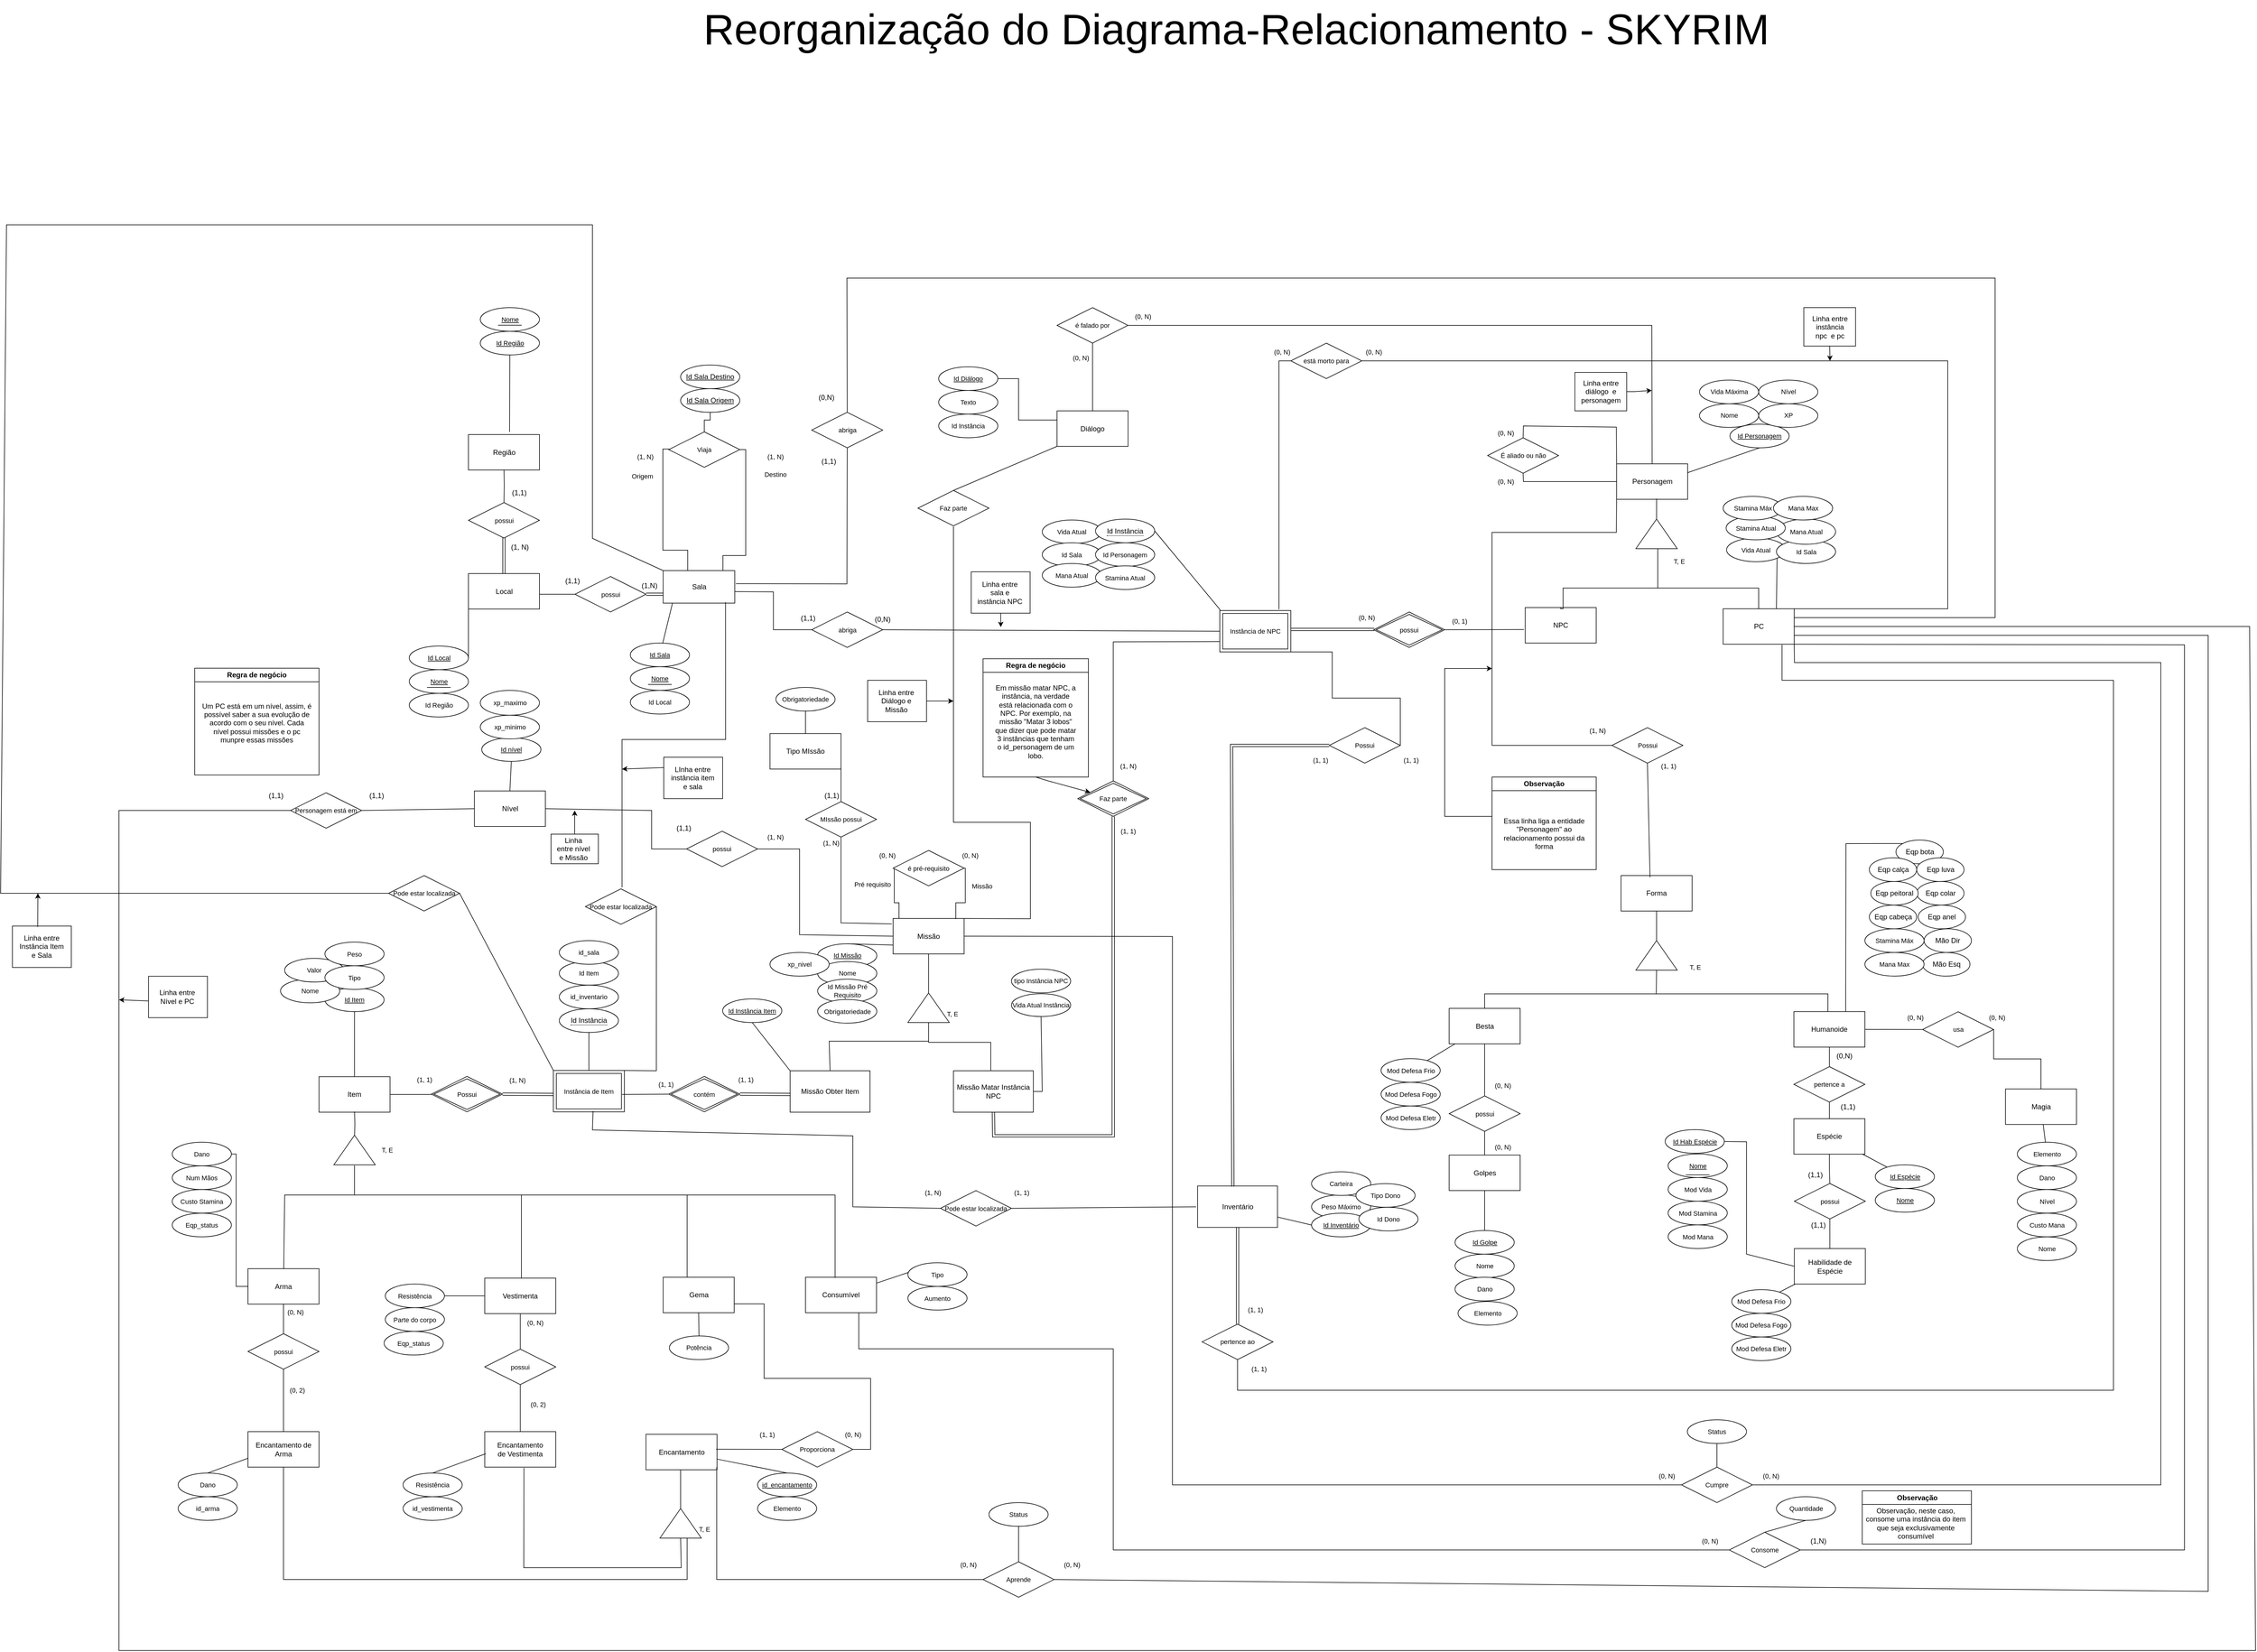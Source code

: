<mxfile version="21.7.5" type="device">
  <diagram name="Page-1" id="Rvv_j3SJVuH3c3LjiXdO">
    <mxGraphModel dx="1434" dy="4170" grid="1" gridSize="10" guides="1" tooltips="1" connect="1" arrows="1" fold="1" page="1" pageScale="1" pageWidth="4681" pageHeight="3300" math="0" shadow="0">
      <root>
        <mxCell id="0" />
        <mxCell id="1" parent="0" />
        <mxCell id="bs7gGO4IZ-0njoiFuU7--302" value="" style="rounded=0;whiteSpace=wrap;html=1;" parent="1" vertex="1">
          <mxGeometry x="1170" y="-1730" width="80" height="50" as="geometry" />
        </mxCell>
        <mxCell id="t1T4R1C1Q-HxB1gUp0i3-22" value="(1, N)" style="text;html=1;align=center;verticalAlign=middle;resizable=0;points=[];autosize=1;strokeColor=none;fillColor=none;labelBackgroundColor=none;rounded=0;" parent="1" vertex="1">
          <mxGeometry x="1091.5" y="-2230.5" width="50" height="30" as="geometry" />
        </mxCell>
        <mxCell id="t1T4R1C1Q-HxB1gUp0i3-23" value="(1,1)" style="text;html=1;align=center;verticalAlign=middle;resizable=0;points=[];autosize=1;strokeColor=none;fillColor=none;labelBackgroundColor=none;rounded=0;" parent="1" vertex="1">
          <mxGeometry x="1090.5" y="-2322.5" width="50" height="30" as="geometry" />
        </mxCell>
        <mxCell id="t1T4R1C1Q-HxB1gUp0i3-25" value="(1,1)" style="text;html=1;align=center;verticalAlign=middle;resizable=0;points=[];autosize=1;strokeColor=none;fillColor=none;labelBackgroundColor=none;rounded=0;" parent="1" vertex="1">
          <mxGeometry x="1579" y="-2110.5" width="50" height="30" as="geometry" />
        </mxCell>
        <mxCell id="t1T4R1C1Q-HxB1gUp0i3-27" value="(1,N)" style="text;html=1;align=center;verticalAlign=middle;resizable=0;points=[];autosize=1;strokeColor=none;fillColor=none;labelBackgroundColor=none;rounded=0;" parent="1" vertex="1">
          <mxGeometry x="1310.5" y="-2165.5" width="50" height="30" as="geometry" />
        </mxCell>
        <mxCell id="t1T4R1C1Q-HxB1gUp0i3-28" value="(1,1)" style="text;html=1;align=center;verticalAlign=middle;resizable=0;points=[];autosize=1;strokeColor=none;fillColor=none;labelBackgroundColor=none;rounded=0;" parent="1" vertex="1">
          <mxGeometry x="1180.5" y="-2173.5" width="50" height="30" as="geometry" />
        </mxCell>
        <mxCell id="A0bwb3W7G9OGuWa9BE-2-149" style="shape=connector;rounded=0;orthogonalLoop=1;jettySize=auto;html=1;labelBackgroundColor=none;strokeColor=default;fontFamily=Helvetica;fontSize=11;fontColor=default;endArrow=none;endFill=0;entryX=0;entryY=0;entryDx=0;entryDy=0;" parent="1" target="t1T4R1C1Q-HxB1gUp0i3-66" edge="1">
          <mxGeometry relative="1" as="geometry">
            <mxPoint x="3357.5" y="-1430" as="sourcePoint" />
            <mxPoint x="3387.5" y="-1890" as="targetPoint" />
            <Array as="points">
              <mxPoint x="3357.5" y="-1450" />
              <mxPoint x="3358" y="-1714" />
            </Array>
          </mxGeometry>
        </mxCell>
        <mxCell id="A0bwb3W7G9OGuWa9BE-2-150" style="edgeStyle=orthogonalEdgeStyle;shape=connector;rounded=0;orthogonalLoop=1;jettySize=auto;html=1;entryX=0.5;entryY=0;entryDx=0;entryDy=0;labelBackgroundColor=none;strokeColor=default;fontFamily=Helvetica;fontSize=11;fontColor=default;endArrow=none;endFill=0;" parent="1" source="t1T4R1C1Q-HxB1gUp0i3-29" target="A0bwb3W7G9OGuWa9BE-2-65" edge="1">
          <mxGeometry relative="1" as="geometry" />
        </mxCell>
        <mxCell id="t1T4R1C1Q-HxB1gUp0i3-29" value="&lt;div&gt;Humanoide&lt;/div&gt;" style="rounded=0;whiteSpace=wrap;html=1;labelBackgroundColor=none;" parent="1" vertex="1">
          <mxGeometry x="3270" y="-1430" width="120" height="60" as="geometry" />
        </mxCell>
        <mxCell id="t1T4R1C1Q-HxB1gUp0i3-33" value="NPC" style="rounded=0;whiteSpace=wrap;html=1;labelBackgroundColor=none;" parent="1" vertex="1">
          <mxGeometry x="2816" y="-2113" width="120" height="60" as="geometry" />
        </mxCell>
        <mxCell id="t1T4R1C1Q-HxB1gUp0i3-34" value="PC" style="rounded=0;whiteSpace=wrap;html=1;labelBackgroundColor=none;" parent="1" vertex="1">
          <mxGeometry x="3150.5" y="-2111" width="120" height="60" as="geometry" />
        </mxCell>
        <mxCell id="GMfRlRAQtXF_4B_MuGy5-39" style="shape=connector;rounded=0;orthogonalLoop=1;jettySize=auto;html=1;labelBackgroundColor=none;strokeColor=default;fontFamily=Helvetica;fontSize=11;fontColor=default;endArrow=none;endFill=0;" parent="1" source="t1T4R1C1Q-HxB1gUp0i3-44" target="GMfRlRAQtXF_4B_MuGy5-38" edge="1">
          <mxGeometry relative="1" as="geometry" />
        </mxCell>
        <mxCell id="GMfRlRAQtXF_4B_MuGy5-44" style="edgeStyle=orthogonalEdgeStyle;shape=connector;rounded=0;orthogonalLoop=1;jettySize=auto;html=1;entryX=0.5;entryY=0;entryDx=0;entryDy=0;labelBackgroundColor=none;strokeColor=default;fontFamily=Helvetica;fontSize=11;fontColor=default;endArrow=none;endFill=0;" parent="1" source="t1T4R1C1Q-HxB1gUp0i3-44" target="GMfRlRAQtXF_4B_MuGy5-43" edge="1">
          <mxGeometry relative="1" as="geometry" />
        </mxCell>
        <mxCell id="t1T4R1C1Q-HxB1gUp0i3-44" value="Espécie" style="rounded=0;whiteSpace=wrap;html=1;labelBackgroundColor=none;" parent="1" vertex="1">
          <mxGeometry x="3270" y="-1249" width="120" height="60" as="geometry" />
        </mxCell>
        <mxCell id="t1T4R1C1Q-HxB1gUp0i3-66" value="Eqp bota" style="ellipse;whiteSpace=wrap;html=1;labelBackgroundColor=none;rounded=0;" parent="1" vertex="1">
          <mxGeometry x="3442.5" y="-1720" width="80" height="40" as="geometry" />
        </mxCell>
        <mxCell id="t1T4R1C1Q-HxB1gUp0i3-67" value="Eqp cabeça" style="ellipse;whiteSpace=wrap;html=1;labelBackgroundColor=none;rounded=0;" parent="1" vertex="1">
          <mxGeometry x="3397.5" y="-1610" width="80" height="40" as="geometry" />
        </mxCell>
        <mxCell id="t1T4R1C1Q-HxB1gUp0i3-68" value="Eqp colar" style="ellipse;whiteSpace=wrap;html=1;labelBackgroundColor=none;rounded=0;" parent="1" vertex="1">
          <mxGeometry x="3477.5" y="-1650" width="80" height="40" as="geometry" />
        </mxCell>
        <mxCell id="t1T4R1C1Q-HxB1gUp0i3-69" value="Eqp anel" style="ellipse;whiteSpace=wrap;html=1;labelBackgroundColor=none;rounded=0;" parent="1" vertex="1">
          <mxGeometry x="3480" y="-1610" width="80" height="40" as="geometry" />
        </mxCell>
        <mxCell id="t1T4R1C1Q-HxB1gUp0i3-70" value="Eqp peitoral" style="ellipse;whiteSpace=wrap;html=1;labelBackgroundColor=none;rounded=0;" parent="1" vertex="1">
          <mxGeometry x="3400" y="-1650" width="80" height="40" as="geometry" />
        </mxCell>
        <mxCell id="t1T4R1C1Q-HxB1gUp0i3-71" value="Eqp calça" style="ellipse;whiteSpace=wrap;html=1;labelBackgroundColor=none;rounded=0;" parent="1" vertex="1">
          <mxGeometry x="3397.5" y="-1690" width="80" height="40" as="geometry" />
        </mxCell>
        <mxCell id="t1T4R1C1Q-HxB1gUp0i3-72" value="Eqp luva" style="ellipse;whiteSpace=wrap;html=1;labelBackgroundColor=none;rounded=0;" parent="1" vertex="1">
          <mxGeometry x="3477.5" y="-1690" width="80" height="40" as="geometry" />
        </mxCell>
        <mxCell id="t1T4R1C1Q-HxB1gUp0i3-120" value="(0,N)" style="text;html=1;align=center;verticalAlign=middle;resizable=0;points=[];autosize=1;strokeColor=none;fillColor=none;labelBackgroundColor=none;rounded=0;" parent="1" vertex="1">
          <mxGeometry x="1705" y="-2108" width="50" height="30" as="geometry" />
        </mxCell>
        <mxCell id="t1T4R1C1Q-HxB1gUp0i3-130" value="(1,1)" style="text;html=1;align=center;verticalAlign=middle;resizable=0;points=[];autosize=1;strokeColor=none;fillColor=none;labelBackgroundColor=none;rounded=0;" parent="1" vertex="1">
          <mxGeometry x="3335.5" y="-1284.25" width="50" height="30" as="geometry" />
        </mxCell>
        <mxCell id="t1T4R1C1Q-HxB1gUp0i3-131" value="(0,N)" style="text;html=1;align=center;verticalAlign=middle;resizable=0;points=[];autosize=1;strokeColor=none;fillColor=none;labelBackgroundColor=none;rounded=0;" parent="1" vertex="1">
          <mxGeometry x="3330" y="-1370" width="50" height="30" as="geometry" />
        </mxCell>
        <mxCell id="A0bwb3W7G9OGuWa9BE-2-59" style="edgeStyle=orthogonalEdgeStyle;shape=connector;rounded=0;orthogonalLoop=1;jettySize=auto;html=1;labelBackgroundColor=none;strokeColor=default;fontFamily=Helvetica;fontSize=11;fontColor=default;endArrow=none;endFill=0;" parent="1" target="uXsPlb9PAqpXFLNLmczi-4" edge="1">
          <mxGeometry relative="1" as="geometry">
            <mxPoint x="1090.5" y="-2350.5" as="sourcePoint" />
            <mxPoint x="1090.5" y="-2292.5" as="targetPoint" />
          </mxGeometry>
        </mxCell>
        <mxCell id="GMfRlRAQtXF_4B_MuGy5-23" style="shape=connector;rounded=0;orthogonalLoop=1;jettySize=auto;html=1;labelBackgroundColor=none;strokeColor=default;fontFamily=Helvetica;fontSize=11;fontColor=default;endArrow=none;endFill=0;" parent="1" target="GMfRlRAQtXF_4B_MuGy5-22" edge="1">
          <mxGeometry relative="1" as="geometry">
            <mxPoint x="1100" y="-2410" as="sourcePoint" />
          </mxGeometry>
        </mxCell>
        <mxCell id="A0bwb3W7G9OGuWa9BE-2-165" style="edgeStyle=orthogonalEdgeStyle;shape=connector;rounded=0;orthogonalLoop=1;jettySize=auto;html=1;entryX=0;entryY=0.5;entryDx=0;entryDy=0;labelBackgroundColor=none;strokeColor=default;fontFamily=Helvetica;fontSize=11;fontColor=default;endArrow=none;endFill=0;" parent="1" edge="1">
          <mxGeometry relative="1" as="geometry">
            <mxPoint x="1150.5" y="-2135.5" as="sourcePoint" />
            <mxPoint x="1210.5" y="-2135.5" as="targetPoint" />
          </mxGeometry>
        </mxCell>
        <mxCell id="GMfRlRAQtXF_4B_MuGy5-26" style="shape=connector;rounded=0;orthogonalLoop=1;jettySize=auto;html=1;entryX=1;entryY=0.5;entryDx=0;entryDy=0;labelBackgroundColor=none;strokeColor=default;fontFamily=Helvetica;fontSize=11;fontColor=default;endArrow=none;endFill=0;" parent="1" target="GMfRlRAQtXF_4B_MuGy5-24" edge="1">
          <mxGeometry relative="1" as="geometry">
            <mxPoint x="1030.5" y="-2127.318" as="sourcePoint" />
          </mxGeometry>
        </mxCell>
        <mxCell id="A0bwb3W7G9OGuWa9BE-2-48" style="edgeStyle=orthogonalEdgeStyle;shape=connector;rounded=0;orthogonalLoop=1;jettySize=auto;html=1;entryX=0;entryY=0.5;entryDx=0;entryDy=0;labelBackgroundColor=none;strokeColor=default;fontFamily=Helvetica;fontSize=11;fontColor=default;endArrow=none;endFill=0;" parent="1" target="A0bwb3W7G9OGuWa9BE-2-47" edge="1">
          <mxGeometry relative="1" as="geometry">
            <mxPoint x="1480" y="-2140" as="sourcePoint" />
          </mxGeometry>
        </mxCell>
        <mxCell id="4BdcVGpJXEiYZAhmhKx7-17" style="edgeStyle=orthogonalEdgeStyle;shape=connector;rounded=0;orthogonalLoop=1;jettySize=auto;html=1;entryX=0;entryY=0.5;entryDx=0;entryDy=0;labelBackgroundColor=none;strokeColor=default;fontFamily=Helvetica;fontSize=11;fontColor=default;endArrow=none;endFill=0;" parent="1" source="uXsPlb9PAqpXFLNLmczi-3" target="4BdcVGpJXEiYZAhmhKx7-14" edge="1">
          <mxGeometry relative="1" as="geometry">
            <mxPoint x="1400" y="-2190" as="sourcePoint" />
            <Array as="points">
              <mxPoint x="1401" y="-2210" />
              <mxPoint x="1359" y="-2210" />
              <mxPoint x="1359" y="-2381" />
            </Array>
          </mxGeometry>
        </mxCell>
        <mxCell id="4BdcVGpJXEiYZAhmhKx7-18" style="edgeStyle=orthogonalEdgeStyle;shape=connector;rounded=0;orthogonalLoop=1;jettySize=auto;html=1;entryX=1;entryY=0.5;entryDx=0;entryDy=0;labelBackgroundColor=none;strokeColor=default;fontFamily=Helvetica;fontSize=11;fontColor=default;endArrow=none;endFill=0;" parent="1" target="4BdcVGpJXEiYZAhmhKx7-14" edge="1">
          <mxGeometry relative="1" as="geometry">
            <Array as="points">
              <mxPoint x="1461" y="-2201" />
              <mxPoint x="1499" y="-2201" />
            </Array>
            <mxPoint x="1460.529" y="-2170.5" as="sourcePoint" />
          </mxGeometry>
        </mxCell>
        <mxCell id="GMfRlRAQtXF_4B_MuGy5-32" style="shape=connector;rounded=0;orthogonalLoop=1;jettySize=auto;html=1;labelBackgroundColor=none;strokeColor=default;fontFamily=Helvetica;fontSize=11;fontColor=default;endArrow=none;endFill=0;" parent="1" target="GMfRlRAQtXF_4B_MuGy5-27" edge="1">
          <mxGeometry relative="1" as="geometry">
            <mxPoint x="1375.25" y="-2120.501" as="sourcePoint" />
            <mxPoint x="1290" y="-2073" as="targetPoint" />
          </mxGeometry>
        </mxCell>
        <mxCell id="h4q8RZi3fITXrQqZEIXK-2" style="shape=connector;rounded=0;orthogonalLoop=1;jettySize=auto;html=1;entryX=1;entryY=0.5;entryDx=0;entryDy=0;labelBackgroundColor=none;strokeColor=default;fontFamily=Helvetica;fontSize=11;fontColor=default;endArrow=none;endFill=0;exitX=0;exitY=0;exitDx=0;exitDy=0;" parent="1" source="A0bwb3W7G9OGuWa9BE-2-40" target="OnImwdpdV5gv037TQ_0V-14" edge="1">
          <mxGeometry relative="1" as="geometry">
            <mxPoint x="2220.5" y="-2030" as="sourcePoint" />
            <Array as="points">
              <mxPoint x="2300" y="-2110" />
            </Array>
          </mxGeometry>
        </mxCell>
        <mxCell id="A0bwb3W7G9OGuWa9BE-2-40" value="Instância de NPC" style="shape=ext;margin=3;double=1;whiteSpace=wrap;html=1;align=center;fontFamily=Helvetica;fontSize=11;fontColor=default;" parent="1" vertex="1">
          <mxGeometry x="2300" y="-2108" width="120" height="70" as="geometry" />
        </mxCell>
        <mxCell id="A0bwb3W7G9OGuWa9BE-2-46" style="edgeStyle=orthogonalEdgeStyle;shape=link;rounded=0;orthogonalLoop=1;jettySize=auto;html=1;labelBackgroundColor=none;strokeColor=default;fontFamily=Helvetica;fontSize=11;fontColor=default;endArrow=none;endFill=0;" parent="1" source="A0bwb3W7G9OGuWa9BE-2-43" edge="1">
          <mxGeometry relative="1" as="geometry">
            <mxPoint x="2420" y="-2076" as="targetPoint" />
          </mxGeometry>
        </mxCell>
        <mxCell id="A0bwb3W7G9OGuWa9BE-2-43" value="possui" style="shape=rhombus;double=1;perimeter=rhombusPerimeter;whiteSpace=wrap;html=1;align=center;fontFamily=Helvetica;fontSize=11;fontColor=default;" parent="1" vertex="1">
          <mxGeometry x="2560" y="-2105.5" width="120" height="60" as="geometry" />
        </mxCell>
        <mxCell id="A0bwb3W7G9OGuWa9BE-2-47" value="abriga" style="shape=rhombus;perimeter=rhombusPerimeter;whiteSpace=wrap;html=1;align=center;fontFamily=Helvetica;fontSize=11;fontColor=default;" parent="1" vertex="1">
          <mxGeometry x="1610.5" y="-2105.5" width="120" height="60" as="geometry" />
        </mxCell>
        <mxCell id="A0bwb3W7G9OGuWa9BE-2-60" style="edgeStyle=orthogonalEdgeStyle;shape=link;rounded=0;orthogonalLoop=1;jettySize=auto;html=1;labelBackgroundColor=none;strokeColor=default;fontFamily=Helvetica;fontSize=11;fontColor=default;endArrow=none;endFill=0;" parent="1" edge="1">
          <mxGeometry relative="1" as="geometry">
            <mxPoint x="1090.529" y="-2232.514" as="sourcePoint" />
            <mxPoint x="1090.5" y="-2170.5" as="targetPoint" />
          </mxGeometry>
        </mxCell>
        <mxCell id="A0bwb3W7G9OGuWa9BE-2-63" style="edgeStyle=orthogonalEdgeStyle;shape=link;rounded=0;orthogonalLoop=1;jettySize=auto;html=1;entryX=0;entryY=0.5;entryDx=0;entryDy=0;labelBackgroundColor=none;strokeColor=default;fontFamily=Helvetica;fontSize=11;fontColor=default;endArrow=none;endFill=0;exitX=1;exitY=0.5;exitDx=0;exitDy=0;" parent="1" source="uXsPlb9PAqpXFLNLmczi-5" edge="1">
          <mxGeometry relative="1" as="geometry">
            <mxPoint x="1330.443" y="-2135.471" as="sourcePoint" />
            <mxPoint x="1360.5" y="-2135.5" as="targetPoint" />
          </mxGeometry>
        </mxCell>
        <mxCell id="A0bwb3W7G9OGuWa9BE-2-151" style="edgeStyle=orthogonalEdgeStyle;shape=connector;rounded=0;orthogonalLoop=1;jettySize=auto;html=1;entryX=0.5;entryY=0;entryDx=0;entryDy=0;labelBackgroundColor=none;strokeColor=default;fontFamily=Helvetica;fontSize=11;fontColor=default;endArrow=none;endFill=0;" parent="1" source="A0bwb3W7G9OGuWa9BE-2-65" target="t1T4R1C1Q-HxB1gUp0i3-44" edge="1">
          <mxGeometry relative="1" as="geometry" />
        </mxCell>
        <mxCell id="A0bwb3W7G9OGuWa9BE-2-65" value="pertence a" style="shape=rhombus;perimeter=rhombusPerimeter;whiteSpace=wrap;html=1;align=center;fontFamily=Helvetica;fontSize=11;fontColor=default;" parent="1" vertex="1">
          <mxGeometry x="3270" y="-1337" width="120" height="60" as="geometry" />
        </mxCell>
        <mxCell id="A0bwb3W7G9OGuWa9BE-2-152" style="edgeStyle=orthogonalEdgeStyle;shape=connector;rounded=0;orthogonalLoop=1;jettySize=auto;html=1;entryX=0.5;entryY=0;entryDx=0;entryDy=0;labelBackgroundColor=none;strokeColor=default;fontFamily=Helvetica;fontSize=11;fontColor=default;endArrow=none;endFill=0;" parent="1" source="A0bwb3W7G9OGuWa9BE-2-77" target="A0bwb3W7G9OGuWa9BE-2-86" edge="1">
          <mxGeometry relative="1" as="geometry" />
        </mxCell>
        <mxCell id="IEvWim4mCh4ncMSWCwbU-18" style="shape=connector;rounded=0;orthogonalLoop=1;jettySize=auto;html=1;labelBackgroundColor=none;strokeColor=default;fontFamily=Helvetica;fontSize=11;fontColor=default;endArrow=none;endFill=0;" parent="1" source="A0bwb3W7G9OGuWa9BE-2-77" target="IEvWim4mCh4ncMSWCwbU-15" edge="1">
          <mxGeometry relative="1" as="geometry" />
        </mxCell>
        <mxCell id="A0bwb3W7G9OGuWa9BE-2-77" value="Besta" style="rounded=0;whiteSpace=wrap;html=1;labelBackgroundColor=none;" parent="1" vertex="1">
          <mxGeometry x="2687.5" y="-1435.5" width="120" height="60" as="geometry" />
        </mxCell>
        <mxCell id="A0bwb3W7G9OGuWa9BE-2-89" style="edgeStyle=orthogonalEdgeStyle;shape=connector;rounded=0;orthogonalLoop=1;jettySize=auto;html=1;entryX=0.5;entryY=0;entryDx=0;entryDy=0;labelBackgroundColor=none;strokeColor=default;fontFamily=Helvetica;fontSize=11;fontColor=default;endArrow=none;endFill=0;" parent="1" source="A0bwb3W7G9OGuWa9BE-2-86" target="A0bwb3W7G9OGuWa9BE-2-87" edge="1">
          <mxGeometry relative="1" as="geometry" />
        </mxCell>
        <mxCell id="A0bwb3W7G9OGuWa9BE-2-86" value="possui" style="shape=rhombus;perimeter=rhombusPerimeter;whiteSpace=wrap;html=1;align=center;fontFamily=Helvetica;fontSize=11;fontColor=default;" parent="1" vertex="1">
          <mxGeometry x="2687.5" y="-1287.5" width="120" height="60" as="geometry" />
        </mxCell>
        <mxCell id="GMfRlRAQtXF_4B_MuGy5-57" style="shape=connector;rounded=0;orthogonalLoop=1;jettySize=auto;html=1;entryX=0.5;entryY=0;entryDx=0;entryDy=0;labelBackgroundColor=none;strokeColor=default;fontFamily=Helvetica;fontSize=11;fontColor=default;endArrow=none;endFill=0;" parent="1" source="A0bwb3W7G9OGuWa9BE-2-87" target="GMfRlRAQtXF_4B_MuGy5-54" edge="1">
          <mxGeometry relative="1" as="geometry" />
        </mxCell>
        <mxCell id="A0bwb3W7G9OGuWa9BE-2-87" value="Golpes" style="rounded=0;whiteSpace=wrap;html=1;labelBackgroundColor=none;" parent="1" vertex="1">
          <mxGeometry x="2687.5" y="-1187.5" width="120" height="60" as="geometry" />
        </mxCell>
        <mxCell id="A0bwb3W7G9OGuWa9BE-2-153" value="(0, N)" style="text;html=1;align=center;verticalAlign=middle;resizable=0;points=[];autosize=1;strokeColor=none;fillColor=none;fontSize=11;fontFamily=Helvetica;fontColor=default;" parent="1" vertex="1">
          <mxGeometry x="2752.5" y="-1320.5" width="50" height="30" as="geometry" />
        </mxCell>
        <mxCell id="A0bwb3W7G9OGuWa9BE-2-154" value="(0, N)" style="text;html=1;align=center;verticalAlign=middle;resizable=0;points=[];autosize=1;strokeColor=none;fillColor=none;fontSize=11;fontFamily=Helvetica;fontColor=default;" parent="1" vertex="1">
          <mxGeometry x="2752.5" y="-1216.5" width="50" height="30" as="geometry" />
        </mxCell>
        <mxCell id="GMfRlRAQtXF_4B_MuGy5-84" style="shape=connector;rounded=0;orthogonalLoop=1;jettySize=auto;html=1;labelBackgroundColor=none;strokeColor=default;fontFamily=Helvetica;fontSize=11;fontColor=default;endArrow=none;endFill=0;" parent="1" source="4BdcVGpJXEiYZAhmhKx7-10" target="GMfRlRAQtXF_4B_MuGy5-82" edge="1">
          <mxGeometry relative="1" as="geometry" />
        </mxCell>
        <mxCell id="4BdcVGpJXEiYZAhmhKx7-10" value="Magia" style="rounded=0;whiteSpace=wrap;html=1;labelBackgroundColor=none;" parent="1" vertex="1">
          <mxGeometry x="3627.5" y="-1299.25" width="120" height="60" as="geometry" />
        </mxCell>
        <mxCell id="uXsPlb9PAqpXFLNLmczi-12" style="edgeStyle=orthogonalEdgeStyle;shape=connector;rounded=0;orthogonalLoop=1;jettySize=auto;html=1;labelBackgroundColor=none;strokeColor=default;fontFamily=Helvetica;fontSize=11;fontColor=default;endArrow=none;endFill=0;" parent="1" source="4BdcVGpJXEiYZAhmhKx7-14" target="uXsPlb9PAqpXFLNLmczi-9" edge="1">
          <mxGeometry relative="1" as="geometry" />
        </mxCell>
        <mxCell id="4BdcVGpJXEiYZAhmhKx7-14" value="Viaja" style="shape=rhombus;perimeter=rhombusPerimeter;whiteSpace=wrap;html=1;align=center;fontFamily=Helvetica;fontSize=11;fontColor=default;" parent="1" vertex="1">
          <mxGeometry x="1369" y="-2410" width="120" height="60" as="geometry" />
        </mxCell>
        <mxCell id="4BdcVGpJXEiYZAhmhKx7-19" value="Origem" style="text;html=1;align=center;verticalAlign=middle;resizable=0;points=[];autosize=1;strokeColor=none;fillColor=none;fontSize=11;fontFamily=Helvetica;fontColor=default;" parent="1" vertex="1">
          <mxGeometry x="1294" y="-2350" width="60" height="30" as="geometry" />
        </mxCell>
        <mxCell id="4BdcVGpJXEiYZAhmhKx7-20" value="Destino" style="text;html=1;align=center;verticalAlign=middle;resizable=0;points=[];autosize=1;strokeColor=none;fillColor=none;fontSize=11;fontFamily=Helvetica;fontColor=default;" parent="1" vertex="1">
          <mxGeometry x="1519" y="-2353.03" width="60" height="30" as="geometry" />
        </mxCell>
        <mxCell id="4BdcVGpJXEiYZAhmhKx7-21" value="(1, N)" style="text;html=1;align=center;verticalAlign=middle;resizable=0;points=[];autosize=1;strokeColor=none;fillColor=none;fontSize=11;fontFamily=Helvetica;fontColor=default;" parent="1" vertex="1">
          <mxGeometry x="1304" y="-2383.03" width="50" height="30" as="geometry" />
        </mxCell>
        <mxCell id="4BdcVGpJXEiYZAhmhKx7-22" value="(1, N)" style="text;html=1;align=center;verticalAlign=middle;resizable=0;points=[];autosize=1;strokeColor=none;fillColor=none;fontSize=11;fontFamily=Helvetica;fontColor=default;" parent="1" vertex="1">
          <mxGeometry x="1524" y="-2383.03" width="50" height="30" as="geometry" />
        </mxCell>
        <mxCell id="XJTP8P5wbj6XosPGdRn--5" value="Personagem" style="rounded=0;whiteSpace=wrap;html=1;labelBackgroundColor=none;" parent="1" vertex="1">
          <mxGeometry x="2970.5" y="-2356" width="120" height="60" as="geometry" />
        </mxCell>
        <mxCell id="XJTP8P5wbj6XosPGdRn--46" style="edgeStyle=orthogonalEdgeStyle;shape=connector;rounded=0;orthogonalLoop=1;jettySize=auto;html=1;entryX=0.5;entryY=0;entryDx=0;entryDy=0;labelBackgroundColor=none;strokeColor=default;fontFamily=Helvetica;fontSize=11;fontColor=default;endArrow=none;endFill=0;" parent="1" source="XJTP8P5wbj6XosPGdRn--38" target="t1T4R1C1Q-HxB1gUp0i3-33" edge="1">
          <mxGeometry relative="1" as="geometry">
            <Array as="points">
              <mxPoint x="3040" y="-2146" />
              <mxPoint x="2880" y="-2146" />
              <mxPoint x="2880" y="-2111" />
              <mxPoint x="2876" y="-2111" />
            </Array>
          </mxGeometry>
        </mxCell>
        <mxCell id="XJTP8P5wbj6XosPGdRn--38" value="" style="verticalLabelPosition=bottom;verticalAlign=top;html=1;shape=mxgraph.basic.acute_triangle;dx=0.5;fontFamily=Helvetica;fontSize=11;fontColor=default;" parent="1" vertex="1">
          <mxGeometry x="3003" y="-2262.5" width="70" height="50" as="geometry" />
        </mxCell>
        <mxCell id="XJTP8P5wbj6XosPGdRn--48" value="T, E" style="text;html=1;align=center;verticalAlign=middle;resizable=0;points=[];autosize=1;strokeColor=none;fillColor=none;fontSize=11;fontFamily=Helvetica;fontColor=default;" parent="1" vertex="1">
          <mxGeometry x="3055.5" y="-2206" width="40" height="30" as="geometry" />
        </mxCell>
        <mxCell id="GMfRlRAQtXF_4B_MuGy5-21" value="&lt;u&gt;Nome&lt;/u&gt;" style="ellipse;whiteSpace=wrap;html=1;align=center;fontFamily=Helvetica;fontSize=11;fontColor=default;" parent="1" vertex="1">
          <mxGeometry x="1050.5" y="-2620" width="100" height="40" as="geometry" />
        </mxCell>
        <mxCell id="GMfRlRAQtXF_4B_MuGy5-22" value="&lt;u&gt;Id Região&lt;/u&gt;" style="ellipse;whiteSpace=wrap;html=1;align=center;fontFamily=Helvetica;fontSize=11;fontColor=default;" parent="1" vertex="1">
          <mxGeometry x="1050.5" y="-2580" width="100" height="40" as="geometry" />
        </mxCell>
        <mxCell id="GMfRlRAQtXF_4B_MuGy5-24" value="&lt;u&gt;Id Local&lt;/u&gt;" style="ellipse;whiteSpace=wrap;html=1;align=center;fontFamily=Helvetica;fontSize=11;fontColor=default;" parent="1" vertex="1">
          <mxGeometry x="930.5" y="-2048" width="100" height="40" as="geometry" />
        </mxCell>
        <mxCell id="GMfRlRAQtXF_4B_MuGy5-25" value="&lt;u&gt;Nome&lt;/u&gt;" style="ellipse;whiteSpace=wrap;html=1;align=center;fontFamily=Helvetica;fontSize=11;fontColor=default;" parent="1" vertex="1">
          <mxGeometry x="930.5" y="-2008" width="100" height="40" as="geometry" />
        </mxCell>
        <mxCell id="GMfRlRAQtXF_4B_MuGy5-27" value="&lt;u&gt;Id Sala&lt;/u&gt;" style="ellipse;whiteSpace=wrap;html=1;align=center;fontFamily=Helvetica;fontSize=11;fontColor=default;" parent="1" vertex="1">
          <mxGeometry x="1304" y="-2053" width="100" height="40" as="geometry" />
        </mxCell>
        <mxCell id="GMfRlRAQtXF_4B_MuGy5-29" value="Id Região" style="ellipse;whiteSpace=wrap;html=1;align=center;fontFamily=Helvetica;fontSize=11;fontColor=default;" parent="1" vertex="1">
          <mxGeometry x="930.5" y="-1968" width="100" height="40" as="geometry" />
        </mxCell>
        <mxCell id="GMfRlRAQtXF_4B_MuGy5-30" value="&lt;u&gt;Nome&lt;/u&gt;" style="ellipse;whiteSpace=wrap;html=1;align=center;fontFamily=Helvetica;fontSize=11;fontColor=default;" parent="1" vertex="1">
          <mxGeometry x="1304" y="-2013" width="100" height="40" as="geometry" />
        </mxCell>
        <mxCell id="GMfRlRAQtXF_4B_MuGy5-31" value="Id Local" style="ellipse;whiteSpace=wrap;html=1;align=center;fontFamily=Helvetica;fontSize=11;fontColor=default;" parent="1" vertex="1">
          <mxGeometry x="1304" y="-1973" width="100" height="40" as="geometry" />
        </mxCell>
        <mxCell id="GMfRlRAQtXF_4B_MuGy5-34" value="&lt;u&gt;Id Personagem&lt;/u&gt;" style="ellipse;whiteSpace=wrap;html=1;align=center;fontFamily=Helvetica;fontSize=11;fontColor=default;" parent="1" vertex="1">
          <mxGeometry x="3162" y="-2423.03" width="100" height="40" as="geometry" />
        </mxCell>
        <mxCell id="GMfRlRAQtXF_4B_MuGy5-35" value="Nome" style="ellipse;whiteSpace=wrap;html=1;align=center;fontFamily=Helvetica;fontSize=11;fontColor=default;" parent="1" vertex="1">
          <mxGeometry x="3110.5" y="-2457.53" width="100" height="40" as="geometry" />
        </mxCell>
        <mxCell id="GMfRlRAQtXF_4B_MuGy5-38" value="Id Espécie" style="ellipse;whiteSpace=wrap;html=1;align=center;fontFamily=Helvetica;fontSize=11;fontColor=default;fontStyle=4" parent="1" vertex="1">
          <mxGeometry x="3407.5" y="-1171" width="100" height="40" as="geometry" />
        </mxCell>
        <mxCell id="GMfRlRAQtXF_4B_MuGy5-41" value="&lt;u&gt;Nome&lt;/u&gt;" style="ellipse;whiteSpace=wrap;html=1;align=center;fontFamily=Helvetica;fontSize=11;fontColor=default;" parent="1" vertex="1">
          <mxGeometry x="3407.5" y="-1131" width="100" height="40" as="geometry" />
        </mxCell>
        <mxCell id="GMfRlRAQtXF_4B_MuGy5-81" style="shape=connector;rounded=0;orthogonalLoop=1;jettySize=auto;html=1;labelBackgroundColor=none;strokeColor=default;fontFamily=Helvetica;fontSize=11;fontColor=default;endArrow=none;endFill=0;" parent="1" source="GMfRlRAQtXF_4B_MuGy5-42" target="GMfRlRAQtXF_4B_MuGy5-78" edge="1">
          <mxGeometry relative="1" as="geometry" />
        </mxCell>
        <mxCell id="GMfRlRAQtXF_4B_MuGy5-42" value="Habilidade de Espécie" style="rounded=0;whiteSpace=wrap;html=1;labelBackgroundColor=none;" parent="1" vertex="1">
          <mxGeometry x="3270.75" y="-1029.5" width="120" height="60" as="geometry" />
        </mxCell>
        <mxCell id="GMfRlRAQtXF_4B_MuGy5-45" style="edgeStyle=orthogonalEdgeStyle;shape=connector;rounded=0;orthogonalLoop=1;jettySize=auto;html=1;entryX=0.5;entryY=0;entryDx=0;entryDy=0;labelBackgroundColor=none;strokeColor=default;fontFamily=Helvetica;fontSize=11;fontColor=default;endArrow=none;endFill=0;" parent="1" source="GMfRlRAQtXF_4B_MuGy5-43" target="GMfRlRAQtXF_4B_MuGy5-42" edge="1">
          <mxGeometry relative="1" as="geometry" />
        </mxCell>
        <mxCell id="GMfRlRAQtXF_4B_MuGy5-43" value="possui" style="shape=rhombus;perimeter=rhombusPerimeter;whiteSpace=wrap;html=1;align=center;fontFamily=Helvetica;fontSize=11;fontColor=default;" parent="1" vertex="1">
          <mxGeometry x="3270.75" y="-1139.5" width="120" height="60" as="geometry" />
        </mxCell>
        <mxCell id="GMfRlRAQtXF_4B_MuGy5-49" style="shape=connector;rounded=0;orthogonalLoop=1;jettySize=auto;html=1;entryX=0;entryY=0.5;entryDx=0;entryDy=0;labelBackgroundColor=none;strokeColor=default;fontFamily=Helvetica;fontSize=11;fontColor=default;endArrow=none;endFill=0;exitX=1;exitY=0.5;exitDx=0;exitDy=0;" parent="1" source="GMfRlRAQtXF_4B_MuGy5-48" target="GMfRlRAQtXF_4B_MuGy5-42" edge="1">
          <mxGeometry relative="1" as="geometry">
            <Array as="points">
              <mxPoint x="3190" y="-1210" />
              <mxPoint x="3190" y="-1020" />
            </Array>
          </mxGeometry>
        </mxCell>
        <mxCell id="GMfRlRAQtXF_4B_MuGy5-48" value="Id Hab Espécie" style="ellipse;whiteSpace=wrap;html=1;align=center;fontFamily=Helvetica;fontSize=11;fontColor=default;fontStyle=4" parent="1" vertex="1">
          <mxGeometry x="3052.5" y="-1230.5" width="100" height="40" as="geometry" />
        </mxCell>
        <mxCell id="GMfRlRAQtXF_4B_MuGy5-50" value="&lt;u&gt;Nome&lt;/u&gt;" style="ellipse;whiteSpace=wrap;html=1;align=center;fontFamily=Helvetica;fontSize=11;fontColor=default;" parent="1" vertex="1">
          <mxGeometry x="3057.5" y="-1189.5" width="100" height="40" as="geometry" />
        </mxCell>
        <mxCell id="GMfRlRAQtXF_4B_MuGy5-51" value="Mod Vida" style="ellipse;whiteSpace=wrap;html=1;align=center;fontFamily=Helvetica;fontSize=11;fontColor=default;" parent="1" vertex="1">
          <mxGeometry x="3057.5" y="-1149.5" width="100" height="40" as="geometry" />
        </mxCell>
        <mxCell id="GMfRlRAQtXF_4B_MuGy5-52" value="Mod Stamina" style="ellipse;whiteSpace=wrap;html=1;align=center;fontFamily=Helvetica;fontSize=11;fontColor=default;" parent="1" vertex="1">
          <mxGeometry x="3057.5" y="-1109.5" width="100" height="40" as="geometry" />
        </mxCell>
        <mxCell id="GMfRlRAQtXF_4B_MuGy5-53" value="Mod Mana" style="ellipse;whiteSpace=wrap;html=1;align=center;fontFamily=Helvetica;fontSize=11;fontColor=default;" parent="1" vertex="1">
          <mxGeometry x="3057.5" y="-1069.5" width="100" height="40" as="geometry" />
        </mxCell>
        <mxCell id="GMfRlRAQtXF_4B_MuGy5-54" value="&lt;u&gt;Id Golpe&lt;/u&gt;" style="ellipse;whiteSpace=wrap;html=1;align=center;fontFamily=Helvetica;fontSize=11;fontColor=default;" parent="1" vertex="1">
          <mxGeometry x="2697.5" y="-1060" width="100" height="40" as="geometry" />
        </mxCell>
        <mxCell id="GMfRlRAQtXF_4B_MuGy5-55" value="Nome" style="ellipse;whiteSpace=wrap;html=1;align=center;fontFamily=Helvetica;fontSize=11;fontColor=default;" parent="1" vertex="1">
          <mxGeometry x="2697.5" y="-1020" width="100" height="40" as="geometry" />
        </mxCell>
        <mxCell id="GMfRlRAQtXF_4B_MuGy5-56" value="Dano" style="ellipse;whiteSpace=wrap;html=1;align=center;fontFamily=Helvetica;fontSize=11;fontColor=default;" parent="1" vertex="1">
          <mxGeometry x="2697.5" y="-981" width="100" height="40" as="geometry" />
        </mxCell>
        <mxCell id="GMfRlRAQtXF_4B_MuGy5-62" value="Vida Atual" style="ellipse;whiteSpace=wrap;html=1;align=center;fontFamily=Helvetica;fontSize=11;fontColor=default;" parent="1" vertex="1">
          <mxGeometry x="2000" y="-2261" width="100" height="40" as="geometry" />
        </mxCell>
        <mxCell id="GMfRlRAQtXF_4B_MuGy5-63" value="Vida Máxima" style="ellipse;whiteSpace=wrap;html=1;align=center;fontFamily=Helvetica;fontSize=11;fontColor=default;" parent="1" vertex="1">
          <mxGeometry x="3110.5" y="-2497.53" width="100" height="40" as="geometry" />
        </mxCell>
        <mxCell id="GMfRlRAQtXF_4B_MuGy5-73" style="edgeStyle=orthogonalEdgeStyle;shape=connector;rounded=0;orthogonalLoop=1;jettySize=auto;html=1;entryX=0.5;entryY=0;entryDx=0;entryDy=0;labelBackgroundColor=none;strokeColor=default;fontFamily=Helvetica;fontSize=11;fontColor=default;endArrow=none;endFill=0;exitX=1;exitY=0.5;exitDx=0;exitDy=0;" parent="1" source="GMfRlRAQtXF_4B_MuGy5-70" target="4BdcVGpJXEiYZAhmhKx7-10" edge="1">
          <mxGeometry relative="1" as="geometry">
            <Array as="points">
              <mxPoint x="3607" y="-1350" />
              <mxPoint x="3687" y="-1350" />
            </Array>
          </mxGeometry>
        </mxCell>
        <mxCell id="GMfRlRAQtXF_4B_MuGy5-70" value="usa" style="shape=rhombus;perimeter=rhombusPerimeter;whiteSpace=wrap;html=1;align=center;fontFamily=Helvetica;fontSize=11;fontColor=default;" parent="1" vertex="1">
          <mxGeometry x="3487.5" y="-1429.75" width="120" height="60" as="geometry" />
        </mxCell>
        <mxCell id="GMfRlRAQtXF_4B_MuGy5-76" value="Vida Atual" style="ellipse;whiteSpace=wrap;html=1;align=center;fontFamily=Helvetica;fontSize=11;fontColor=default;" parent="1" vertex="1">
          <mxGeometry x="3156.25" y="-2230.5" width="100" height="40" as="geometry" />
        </mxCell>
        <mxCell id="GMfRlRAQtXF_4B_MuGy5-78" value="Mod Defesa Frio" style="ellipse;whiteSpace=wrap;html=1;align=center;fontFamily=Helvetica;fontSize=11;fontColor=default;" parent="1" vertex="1">
          <mxGeometry x="3165" y="-960" width="100" height="40" as="geometry" />
        </mxCell>
        <mxCell id="GMfRlRAQtXF_4B_MuGy5-79" value="Mod Defesa Fogo" style="ellipse;whiteSpace=wrap;html=1;align=center;fontFamily=Helvetica;fontSize=11;fontColor=default;" parent="1" vertex="1">
          <mxGeometry x="3165" y="-920" width="100" height="40" as="geometry" />
        </mxCell>
        <mxCell id="GMfRlRAQtXF_4B_MuGy5-80" value="Mod Defesa Eletr" style="ellipse;whiteSpace=wrap;html=1;align=center;fontFamily=Helvetica;fontSize=11;fontColor=default;" parent="1" vertex="1">
          <mxGeometry x="3165" y="-880" width="100" height="40" as="geometry" />
        </mxCell>
        <mxCell id="GMfRlRAQtXF_4B_MuGy5-82" value="Elemento" style="ellipse;whiteSpace=wrap;html=1;align=center;fontFamily=Helvetica;fontSize=11;fontColor=default;" parent="1" vertex="1">
          <mxGeometry x="3647.5" y="-1209.25" width="100" height="40" as="geometry" />
        </mxCell>
        <mxCell id="GMfRlRAQtXF_4B_MuGy5-83" value="Dano" style="ellipse;whiteSpace=wrap;html=1;align=center;fontFamily=Helvetica;fontSize=11;fontColor=default;" parent="1" vertex="1">
          <mxGeometry x="3647.5" y="-1169.25" width="100" height="40" as="geometry" />
        </mxCell>
        <mxCell id="GMfRlRAQtXF_4B_MuGy5-85" value="Nível" style="ellipse;whiteSpace=wrap;html=1;align=center;fontFamily=Helvetica;fontSize=11;fontColor=default;" parent="1" vertex="1">
          <mxGeometry x="3647.5" y="-1129.25" width="100" height="40" as="geometry" />
        </mxCell>
        <mxCell id="GMfRlRAQtXF_4B_MuGy5-86" value="Id Sala" style="ellipse;whiteSpace=wrap;html=1;align=center;fontFamily=Helvetica;fontSize=11;fontColor=default;" parent="1" vertex="1">
          <mxGeometry x="3240.5" y="-2227.5" width="100" height="40" as="geometry" />
        </mxCell>
        <mxCell id="GMfRlRAQtXF_4B_MuGy5-87" value="Id Sala" style="ellipse;whiteSpace=wrap;html=1;align=center;fontFamily=Helvetica;fontSize=11;fontColor=default;" parent="1" vertex="1">
          <mxGeometry x="2000" y="-2222.5" width="100" height="40" as="geometry" />
        </mxCell>
        <mxCell id="GMfRlRAQtXF_4B_MuGy5-92" value="Id Personagem" style="ellipse;whiteSpace=wrap;html=1;align=center;fontFamily=Helvetica;fontSize=11;fontColor=default;" parent="1" vertex="1">
          <mxGeometry x="2090" y="-2222.5" width="100" height="40" as="geometry" />
        </mxCell>
        <mxCell id="GMfRlRAQtXF_4B_MuGy5-107" value="Mão Esq" style="ellipse;whiteSpace=wrap;html=1;labelBackgroundColor=none;rounded=0;" parent="1" vertex="1">
          <mxGeometry x="3487.5" y="-1530" width="80" height="40" as="geometry" />
        </mxCell>
        <mxCell id="GMfRlRAQtXF_4B_MuGy5-108" value="Mão Dir" style="ellipse;whiteSpace=wrap;html=1;labelBackgroundColor=none;rounded=0;" parent="1" vertex="1">
          <mxGeometry x="3490" y="-1570" width="80" height="40" as="geometry" />
        </mxCell>
        <mxCell id="GMfRlRAQtXF_4B_MuGy5-124" value="Mana Atual" style="ellipse;whiteSpace=wrap;html=1;align=center;fontFamily=Helvetica;fontSize=11;fontColor=default;" parent="1" vertex="1">
          <mxGeometry x="3240.5" y="-2262.5" width="100" height="42.5" as="geometry" />
        </mxCell>
        <mxCell id="GMfRlRAQtXF_4B_MuGy5-126" value="Stamina Atual" style="ellipse;whiteSpace=wrap;html=1;align=center;fontFamily=Helvetica;fontSize=11;fontColor=default;" parent="1" vertex="1">
          <mxGeometry x="3155.5" y="-2267.5" width="100" height="40" as="geometry" />
        </mxCell>
        <mxCell id="GMfRlRAQtXF_4B_MuGy5-132" value="Custo Mana" style="ellipse;whiteSpace=wrap;html=1;align=center;fontFamily=Helvetica;fontSize=11;fontColor=default;" parent="1" vertex="1">
          <mxGeometry x="3647.5" y="-1089.25" width="100" height="40" as="geometry" />
        </mxCell>
        <mxCell id="GMfRlRAQtXF_4B_MuGy5-172" value="Elemento" style="ellipse;whiteSpace=wrap;html=1;align=center;fontFamily=Helvetica;fontSize=11;fontColor=default;" parent="1" vertex="1">
          <mxGeometry x="2702.5" y="-940" width="100" height="40" as="geometry" />
        </mxCell>
        <mxCell id="GMfRlRAQtXF_4B_MuGy5-174" value="(0, N)" style="text;html=1;align=center;verticalAlign=middle;resizable=0;points=[];autosize=1;strokeColor=none;fillColor=none;fontSize=11;fontFamily=Helvetica;fontColor=default;" parent="1" vertex="1">
          <mxGeometry x="3450" y="-1435.5" width="50" height="30" as="geometry" />
        </mxCell>
        <mxCell id="GMfRlRAQtXF_4B_MuGy5-175" value="(0, N)" style="text;html=1;align=center;verticalAlign=middle;resizable=0;points=[];autosize=1;strokeColor=none;fillColor=none;fontSize=11;fontFamily=Helvetica;fontColor=default;" parent="1" vertex="1">
          <mxGeometry x="3587.5" y="-1434.75" width="50" height="30" as="geometry" />
        </mxCell>
        <mxCell id="IEvWim4mCh4ncMSWCwbU-15" value="Mod Defesa Frio" style="ellipse;whiteSpace=wrap;html=1;align=center;fontFamily=Helvetica;fontSize=11;fontColor=default;" parent="1" vertex="1">
          <mxGeometry x="2572.5" y="-1350.5" width="100" height="40" as="geometry" />
        </mxCell>
        <mxCell id="IEvWim4mCh4ncMSWCwbU-16" value="Mod Defesa Fogo" style="ellipse;whiteSpace=wrap;html=1;align=center;fontFamily=Helvetica;fontSize=11;fontColor=default;" parent="1" vertex="1">
          <mxGeometry x="2572.5" y="-1310.5" width="100" height="40" as="geometry" />
        </mxCell>
        <mxCell id="IEvWim4mCh4ncMSWCwbU-17" value="Mod Defesa Eletr" style="ellipse;whiteSpace=wrap;html=1;align=center;fontFamily=Helvetica;fontSize=11;fontColor=default;" parent="1" vertex="1">
          <mxGeometry x="2572.5" y="-1270.5" width="100" height="40" as="geometry" />
        </mxCell>
        <mxCell id="IEvWim4mCh4ncMSWCwbU-23" value="Stamina Máx" style="ellipse;whiteSpace=wrap;html=1;align=center;fontFamily=Helvetica;fontSize=11;fontColor=default;" parent="1" vertex="1">
          <mxGeometry x="3150.5" y="-2301" width="100" height="40" as="geometry" />
        </mxCell>
        <mxCell id="IEvWim4mCh4ncMSWCwbU-24" value="Mana Max" style="ellipse;whiteSpace=wrap;html=1;align=center;fontFamily=Helvetica;fontSize=11;fontColor=default;" parent="1" vertex="1">
          <mxGeometry x="3235.5" y="-2301" width="100" height="40" as="geometry" />
        </mxCell>
        <mxCell id="IEvWim4mCh4ncMSWCwbU-29" value="Stamina Máx" style="ellipse;whiteSpace=wrap;html=1;align=center;fontFamily=Helvetica;fontSize=11;fontColor=default;" parent="1" vertex="1">
          <mxGeometry x="3390" y="-1570" width="100" height="40" as="geometry" />
        </mxCell>
        <mxCell id="IEvWim4mCh4ncMSWCwbU-30" value="Mana Max" style="ellipse;whiteSpace=wrap;html=1;align=center;fontFamily=Helvetica;fontSize=11;fontColor=default;" parent="1" vertex="1">
          <mxGeometry x="3390" y="-1530" width="100" height="40" as="geometry" />
        </mxCell>
        <mxCell id="IEvWim4mCh4ncMSWCwbU-31" value="Mana Atual" style="ellipse;whiteSpace=wrap;html=1;align=center;fontFamily=Helvetica;fontSize=11;fontColor=default;" parent="1" vertex="1">
          <mxGeometry x="2000" y="-2187.5" width="100" height="40" as="geometry" />
        </mxCell>
        <mxCell id="IEvWim4mCh4ncMSWCwbU-32" value="Stamina Atual" style="ellipse;whiteSpace=wrap;html=1;align=center;fontFamily=Helvetica;fontSize=11;fontColor=default;" parent="1" vertex="1">
          <mxGeometry x="2090" y="-2183.5" width="100" height="40" as="geometry" />
        </mxCell>
        <mxCell id="uXsPlb9PAqpXFLNLmczi-1" value="Região" style="rounded=0;whiteSpace=wrap;html=1;labelBackgroundColor=none;" parent="1" vertex="1">
          <mxGeometry x="1030.5" y="-2405.5" width="120" height="60" as="geometry" />
        </mxCell>
        <mxCell id="uXsPlb9PAqpXFLNLmczi-2" value="Local" style="rounded=0;whiteSpace=wrap;html=1;labelBackgroundColor=none;" parent="1" vertex="1">
          <mxGeometry x="1030.5" y="-2170.5" width="120" height="60" as="geometry" />
        </mxCell>
        <mxCell id="uXsPlb9PAqpXFLNLmczi-3" value="Sala" style="rounded=0;whiteSpace=wrap;html=1;labelBackgroundColor=none;" parent="1" vertex="1">
          <mxGeometry x="1359.5" y="-2175.5" width="121" height="55" as="geometry" />
        </mxCell>
        <mxCell id="uXsPlb9PAqpXFLNLmczi-4" value="possui" style="shape=rhombus;perimeter=rhombusPerimeter;whiteSpace=wrap;html=1;align=center;fontFamily=Helvetica;fontSize=11;fontColor=default;" parent="1" vertex="1">
          <mxGeometry x="1030.5" y="-2290.5" width="120" height="60" as="geometry" />
        </mxCell>
        <mxCell id="uXsPlb9PAqpXFLNLmczi-5" value="possui" style="shape=rhombus;perimeter=rhombusPerimeter;whiteSpace=wrap;html=1;align=center;fontFamily=Helvetica;fontSize=11;fontColor=default;" parent="1" vertex="1">
          <mxGeometry x="1210.5" y="-2165.5" width="120" height="60" as="geometry" />
        </mxCell>
        <mxCell id="uXsPlb9PAqpXFLNLmczi-9" value="&lt;u&gt;Id Sala Origem&lt;/u&gt;" style="ellipse;whiteSpace=wrap;html=1;align=center;" parent="1" vertex="1">
          <mxGeometry x="1389" y="-2483.03" width="100" height="40" as="geometry" />
        </mxCell>
        <mxCell id="uXsPlb9PAqpXFLNLmczi-10" value="&lt;u&gt;Id Sala Destino&lt;/u&gt;" style="ellipse;whiteSpace=wrap;html=1;align=center;" parent="1" vertex="1">
          <mxGeometry x="1389" y="-2523.03" width="100" height="40" as="geometry" />
        </mxCell>
        <mxCell id="uXsPlb9PAqpXFLNLmczi-13" value="" style="endArrow=none;html=1;rounded=0;labelBackgroundColor=none;strokeColor=default;fontFamily=Helvetica;fontSize=11;fontColor=default;shape=connector;entryX=0.7;entryY=0.75;entryDx=0;entryDy=0;entryPerimeter=0;" parent="1" target="GMfRlRAQtXF_4B_MuGy5-25" edge="1">
          <mxGeometry width="50" height="50" relative="1" as="geometry">
            <mxPoint x="960.5" y="-1978" as="sourcePoint" />
            <mxPoint x="1010.5" y="-2028" as="targetPoint" />
          </mxGeometry>
        </mxCell>
        <mxCell id="uXsPlb9PAqpXFLNLmczi-14" value="" style="endArrow=none;html=1;rounded=0;labelBackgroundColor=none;strokeColor=default;fontFamily=Helvetica;fontSize=11;fontColor=default;shape=connector;entryX=0.7;entryY=0.75;entryDx=0;entryDy=0;entryPerimeter=0;" parent="1" edge="1">
          <mxGeometry width="50" height="50" relative="1" as="geometry">
            <mxPoint x="1334" y="-1983" as="sourcePoint" />
            <mxPoint x="1374" y="-1983" as="targetPoint" />
          </mxGeometry>
        </mxCell>
        <mxCell id="uXsPlb9PAqpXFLNLmczi-15" value="" style="endArrow=none;html=1;rounded=0;labelBackgroundColor=none;strokeColor=default;fontFamily=Helvetica;fontSize=11;fontColor=default;shape=connector;entryX=0.7;entryY=0.75;entryDx=0;entryDy=0;entryPerimeter=0;" parent="1" edge="1">
          <mxGeometry width="50" height="50" relative="1" as="geometry">
            <mxPoint x="1080.5" y="-2590.29" as="sourcePoint" />
            <mxPoint x="1120.5" y="-2590.29" as="targetPoint" />
          </mxGeometry>
        </mxCell>
        <mxCell id="OnImwdpdV5gv037TQ_0V-8" value="Nível" style="ellipse;whiteSpace=wrap;html=1;align=center;fontFamily=Helvetica;fontSize=11;fontColor=default;" parent="1" vertex="1">
          <mxGeometry x="3210.5" y="-2497.53" width="100" height="40" as="geometry" />
        </mxCell>
        <mxCell id="OnImwdpdV5gv037TQ_0V-9" value="XP" style="ellipse;whiteSpace=wrap;html=1;align=center;fontFamily=Helvetica;fontSize=11;fontColor=default;" parent="1" vertex="1">
          <mxGeometry x="3210.5" y="-2457.53" width="100" height="40" as="geometry" />
        </mxCell>
        <mxCell id="OnImwdpdV5gv037TQ_0V-11" value="" style="endArrow=none;html=1;rounded=0;labelBackgroundColor=none;strokeColor=default;fontFamily=Helvetica;fontSize=11;fontColor=default;shape=connector;entryX=0.7;entryY=0.75;entryDx=0;entryDy=0;entryPerimeter=0;" parent="1" edge="1">
          <mxGeometry width="50" height="50" relative="1" as="geometry">
            <mxPoint x="3087.5" y="-1154" as="sourcePoint" />
            <mxPoint x="3127.5" y="-1154" as="targetPoint" />
          </mxGeometry>
        </mxCell>
        <mxCell id="OnImwdpdV5gv037TQ_0V-14" value="&lt;span style=&quot;border-bottom: 1px dotted&quot;&gt;Id Instância&lt;/span&gt;" style="ellipse;whiteSpace=wrap;html=1;align=center;" parent="1" vertex="1">
          <mxGeometry x="2090" y="-2262.5" width="100" height="40" as="geometry" />
        </mxCell>
        <mxCell id="h4q8RZi3fITXrQqZEIXK-20" value="Diálogo" style="rounded=0;whiteSpace=wrap;html=1;labelBackgroundColor=none;" parent="1" vertex="1">
          <mxGeometry x="2025" y="-2445.5" width="120" height="60" as="geometry" />
        </mxCell>
        <mxCell id="h4q8RZi3fITXrQqZEIXK-26" style="edgeStyle=orthogonalEdgeStyle;shape=connector;rounded=0;orthogonalLoop=1;jettySize=auto;html=1;labelBackgroundColor=none;strokeColor=default;fontFamily=Helvetica;fontSize=11;fontColor=default;endArrow=none;endFill=0;" parent="1" source="h4q8RZi3fITXrQqZEIXK-21" target="h4q8RZi3fITXrQqZEIXK-20" edge="1">
          <mxGeometry relative="1" as="geometry">
            <Array as="points">
              <mxPoint x="1960" y="-2500" />
              <mxPoint x="1960" y="-2430" />
            </Array>
          </mxGeometry>
        </mxCell>
        <mxCell id="h4q8RZi3fITXrQqZEIXK-21" value="&lt;u&gt;Id Diálogo&lt;/u&gt;" style="ellipse;whiteSpace=wrap;html=1;align=center;fontFamily=Helvetica;fontSize=11;fontColor=default;" parent="1" vertex="1">
          <mxGeometry x="1825" y="-2520" width="100" height="40" as="geometry" />
        </mxCell>
        <mxCell id="h4q8RZi3fITXrQqZEIXK-28" value="Texto" style="ellipse;whiteSpace=wrap;html=1;align=center;fontFamily=Helvetica;fontSize=11;fontColor=default;" parent="1" vertex="1">
          <mxGeometry x="1825" y="-2480" width="100" height="40" as="geometry" />
        </mxCell>
        <mxCell id="h4q8RZi3fITXrQqZEIXK-29" value="Id Instância" style="ellipse;whiteSpace=wrap;html=1;align=center;fontFamily=Helvetica;fontSize=11;fontColor=default;" parent="1" vertex="1">
          <mxGeometry x="1825" y="-2440" width="100" height="40" as="geometry" />
        </mxCell>
        <mxCell id="xJObVhUDm9e0IeOVZ8xZ-5" style="edgeStyle=orthogonalEdgeStyle;shape=connector;rounded=0;orthogonalLoop=1;jettySize=auto;html=1;labelBackgroundColor=none;strokeColor=default;fontFamily=Helvetica;fontSize=11;fontColor=default;endArrow=none;endFill=0;" parent="1" source="xJObVhUDm9e0IeOVZ8xZ-4" target="h4q8RZi3fITXrQqZEIXK-20" edge="1">
          <mxGeometry relative="1" as="geometry">
            <mxPoint x="2100" y="-2220" as="targetPoint" />
          </mxGeometry>
        </mxCell>
        <mxCell id="xJObVhUDm9e0IeOVZ8xZ-4" value="é falado por" style="shape=rhombus;perimeter=rhombusPerimeter;whiteSpace=wrap;html=1;align=center;fontFamily=Helvetica;fontSize=11;fontColor=default;" parent="1" vertex="1">
          <mxGeometry x="2025" y="-2620" width="120" height="60" as="geometry" />
        </mxCell>
        <mxCell id="xJObVhUDm9e0IeOVZ8xZ-6" value="(0, N)" style="text;html=1;align=center;verticalAlign=middle;resizable=0;points=[];autosize=1;strokeColor=none;fillColor=none;fontSize=11;fontFamily=Helvetica;fontColor=default;" parent="1" vertex="1">
          <mxGeometry x="2040" y="-2550" width="50" height="30" as="geometry" />
        </mxCell>
        <mxCell id="xJObVhUDm9e0IeOVZ8xZ-7" value="(0, N)" style="text;html=1;align=center;verticalAlign=middle;resizable=0;points=[];autosize=1;strokeColor=none;fillColor=none;fontSize=11;fontFamily=Helvetica;fontColor=default;" parent="1" vertex="1">
          <mxGeometry x="2145" y="-2620" width="50" height="30" as="geometry" />
        </mxCell>
        <mxCell id="bs7gGO4IZ-0njoiFuU7--3" value="" style="endArrow=none;html=1;rounded=0;exitX=0.563;exitY=0.983;exitDx=0;exitDy=0;entryX=0;entryY=0;entryDx=35;entryDy=0;entryPerimeter=0;exitPerimeter=0;" parent="1" source="XJTP8P5wbj6XosPGdRn--5" target="XJTP8P5wbj6XosPGdRn--38" edge="1">
          <mxGeometry width="50" height="50" relative="1" as="geometry">
            <mxPoint x="3135.5" y="-2066" as="sourcePoint" />
            <mxPoint x="3185.5" y="-2116" as="targetPoint" />
          </mxGeometry>
        </mxCell>
        <mxCell id="bs7gGO4IZ-0njoiFuU7--4" value="" style="endArrow=none;html=1;rounded=0;entryX=0.5;entryY=0;entryDx=0;entryDy=0;" parent="1" target="t1T4R1C1Q-HxB1gUp0i3-34" edge="1">
          <mxGeometry width="50" height="50" relative="1" as="geometry">
            <mxPoint x="3025.5" y="-2146" as="sourcePoint" />
            <mxPoint x="3215.5" y="-2116" as="targetPoint" />
            <Array as="points">
              <mxPoint x="3210.5" y="-2146" />
            </Array>
          </mxGeometry>
        </mxCell>
        <mxCell id="bs7gGO4IZ-0njoiFuU7--6" value="Forma" style="rounded=0;whiteSpace=wrap;html=1;labelBackgroundColor=none;" parent="1" vertex="1">
          <mxGeometry x="2978" y="-1660" width="120" height="60" as="geometry" />
        </mxCell>
        <mxCell id="bs7gGO4IZ-0njoiFuU7--25" value="" style="verticalLabelPosition=bottom;verticalAlign=top;html=1;shape=mxgraph.basic.acute_triangle;dx=0.5;fontFamily=Helvetica;fontSize=11;fontColor=default;" parent="1" vertex="1">
          <mxGeometry x="3003" y="-1550" width="70" height="50" as="geometry" />
        </mxCell>
        <mxCell id="bs7gGO4IZ-0njoiFuU7--26" value="T, E" style="text;html=1;align=center;verticalAlign=middle;resizable=0;points=[];autosize=1;strokeColor=none;fillColor=none;fontSize=11;fontFamily=Helvetica;fontColor=default;" parent="1" vertex="1">
          <mxGeometry x="3082.5" y="-1520" width="40" height="30" as="geometry" />
        </mxCell>
        <mxCell id="bs7gGO4IZ-0njoiFuU7--27" value="" style="endArrow=none;html=1;rounded=0;exitX=0;exitY=0;exitDx=35;exitDy=0;exitPerimeter=0;entryX=0.5;entryY=1;entryDx=0;entryDy=0;" parent="1" source="bs7gGO4IZ-0njoiFuU7--25" target="bs7gGO4IZ-0njoiFuU7--6" edge="1">
          <mxGeometry width="50" height="50" relative="1" as="geometry">
            <mxPoint x="3157.5" y="-1500" as="sourcePoint" />
            <mxPoint x="3207.5" y="-1550" as="targetPoint" />
          </mxGeometry>
        </mxCell>
        <mxCell id="bs7gGO4IZ-0njoiFuU7--28" value="" style="endArrow=none;html=1;rounded=0;entryX=0.5;entryY=1;entryDx=0;entryDy=0;entryPerimeter=0;exitX=0.5;exitY=0;exitDx=0;exitDy=0;" parent="1" source="A0bwb3W7G9OGuWa9BE-2-77" target="bs7gGO4IZ-0njoiFuU7--25" edge="1">
          <mxGeometry width="50" height="50" relative="1" as="geometry">
            <mxPoint x="3157.5" y="-1180" as="sourcePoint" />
            <mxPoint x="3207.5" y="-1230" as="targetPoint" />
            <Array as="points">
              <mxPoint x="2747.5" y="-1460" />
              <mxPoint x="3037.5" y="-1460" />
            </Array>
          </mxGeometry>
        </mxCell>
        <mxCell id="bs7gGO4IZ-0njoiFuU7--36" value="" style="endArrow=none;html=1;rounded=0;exitX=0;exitY=0.5;exitDx=0;exitDy=0;entryX=1;entryY=0.5;entryDx=0;entryDy=0;" parent="1" source="GMfRlRAQtXF_4B_MuGy5-70" target="t1T4R1C1Q-HxB1gUp0i3-29" edge="1">
          <mxGeometry width="50" height="50" relative="1" as="geometry">
            <mxPoint x="3117.5" y="-1190" as="sourcePoint" />
            <mxPoint x="3167.5" y="-1240" as="targetPoint" />
          </mxGeometry>
        </mxCell>
        <mxCell id="bs7gGO4IZ-0njoiFuU7--37" value="" style="endArrow=none;html=1;rounded=0;exitX=0.479;exitY=0;exitDx=0;exitDy=0;exitPerimeter=0;" parent="1" source="t1T4R1C1Q-HxB1gUp0i3-29" edge="1">
          <mxGeometry width="50" height="50" relative="1" as="geometry">
            <mxPoint x="3117.5" y="-1100" as="sourcePoint" />
            <mxPoint x="3037.5" y="-1460" as="targetPoint" />
            <Array as="points">
              <mxPoint x="3327.5" y="-1460" />
            </Array>
          </mxGeometry>
        </mxCell>
        <mxCell id="bs7gGO4IZ-0njoiFuU7--38" value="" style="endArrow=none;html=1;rounded=0;entryX=-0.018;entryY=0.619;entryDx=0;entryDy=0;entryPerimeter=0;exitX=1;exitY=0.5;exitDx=0;exitDy=0;" parent="1" source="A0bwb3W7G9OGuWa9BE-2-43" target="t1T4R1C1Q-HxB1gUp0i3-33" edge="1">
          <mxGeometry width="50" height="50" relative="1" as="geometry">
            <mxPoint x="2710" y="-1870" as="sourcePoint" />
            <mxPoint x="2760" y="-1920" as="targetPoint" />
          </mxGeometry>
        </mxCell>
        <mxCell id="bs7gGO4IZ-0njoiFuU7--39" value="" style="endArrow=none;html=1;rounded=0;exitX=1;exitY=0.5;exitDx=0;exitDy=0;entryX=0;entryY=0.5;entryDx=0;entryDy=0;" parent="1" source="A0bwb3W7G9OGuWa9BE-2-47" target="A0bwb3W7G9OGuWa9BE-2-40" edge="1">
          <mxGeometry width="50" height="50" relative="1" as="geometry">
            <mxPoint x="1760" y="-2100" as="sourcePoint" />
            <mxPoint x="1810" y="-2150" as="targetPoint" />
          </mxGeometry>
        </mxCell>
        <mxCell id="bs7gGO4IZ-0njoiFuU7--40" value="abriga" style="shape=rhombus;perimeter=rhombusPerimeter;whiteSpace=wrap;html=1;align=center;fontFamily=Helvetica;fontSize=11;fontColor=default;" parent="1" vertex="1">
          <mxGeometry x="1610.5" y="-2443.03" width="120" height="60" as="geometry" />
        </mxCell>
        <mxCell id="bs7gGO4IZ-0njoiFuU7--41" value="" style="endArrow=none;html=1;rounded=0;entryX=0.5;entryY=1;entryDx=0;entryDy=0;exitX=1.016;exitY=0.402;exitDx=0;exitDy=0;exitPerimeter=0;" parent="1" source="uXsPlb9PAqpXFLNLmczi-3" target="bs7gGO4IZ-0njoiFuU7--40" edge="1">
          <mxGeometry width="50" height="50" relative="1" as="geometry">
            <mxPoint x="1530" y="-2140" as="sourcePoint" />
            <mxPoint x="1810" y="-2150" as="targetPoint" />
            <Array as="points">
              <mxPoint x="1670" y="-2153" />
            </Array>
          </mxGeometry>
        </mxCell>
        <mxCell id="bs7gGO4IZ-0njoiFuU7--42" value="" style="endArrow=none;html=1;rounded=0;exitX=0.5;exitY=0;exitDx=0;exitDy=0;entryX=1;entryY=0.25;entryDx=0;entryDy=0;" parent="1" source="bs7gGO4IZ-0njoiFuU7--40" target="t1T4R1C1Q-HxB1gUp0i3-34" edge="1">
          <mxGeometry width="50" height="50" relative="1" as="geometry">
            <mxPoint x="2160" y="-2100" as="sourcePoint" />
            <mxPoint x="2210" y="-2150" as="targetPoint" />
            <Array as="points">
              <mxPoint x="1670" y="-2670" />
              <mxPoint x="2590" y="-2670" />
              <mxPoint x="3610" y="-2670" />
              <mxPoint x="3610" y="-2380" />
              <mxPoint x="3610" y="-2096" />
            </Array>
          </mxGeometry>
        </mxCell>
        <mxCell id="bs7gGO4IZ-0njoiFuU7--43" value="(1,1)" style="text;html=1;align=center;verticalAlign=middle;resizable=0;points=[];autosize=1;strokeColor=none;fillColor=none;labelBackgroundColor=none;rounded=0;" parent="1" vertex="1">
          <mxGeometry x="1614" y="-2375.5" width="50" height="30" as="geometry" />
        </mxCell>
        <mxCell id="bs7gGO4IZ-0njoiFuU7--44" value="(0,N)" style="text;html=1;align=center;verticalAlign=middle;resizable=0;points=[];autosize=1;strokeColor=none;fillColor=none;labelBackgroundColor=none;rounded=0;" parent="1" vertex="1">
          <mxGeometry x="1610" y="-2483.03" width="50" height="30" as="geometry" />
        </mxCell>
        <mxCell id="bs7gGO4IZ-0njoiFuU7--45" value="É aliado ou não" style="shape=rhombus;perimeter=rhombusPerimeter;whiteSpace=wrap;html=1;align=center;fontFamily=Helvetica;fontSize=11;fontColor=default;" parent="1" vertex="1">
          <mxGeometry x="2752.5" y="-2400.0" width="120" height="60" as="geometry" />
        </mxCell>
        <mxCell id="bs7gGO4IZ-0njoiFuU7--48" value="está morto para" style="shape=rhombus;perimeter=rhombusPerimeter;whiteSpace=wrap;html=1;align=center;fontFamily=Helvetica;fontSize=11;fontColor=default;" parent="1" vertex="1">
          <mxGeometry x="2420" y="-2560" width="120" height="60" as="geometry" />
        </mxCell>
        <mxCell id="bs7gGO4IZ-0njoiFuU7--49" value="" style="endArrow=none;html=1;rounded=0;entryX=0;entryY=0.5;entryDx=0;entryDy=0;" parent="1" target="bs7gGO4IZ-0njoiFuU7--48" edge="1">
          <mxGeometry width="50" height="50" relative="1" as="geometry">
            <mxPoint x="2400" y="-2110" as="sourcePoint" />
            <mxPoint x="2420" y="-2430" as="targetPoint" />
            <Array as="points">
              <mxPoint x="2400" y="-2440" />
              <mxPoint x="2400" y="-2530" />
            </Array>
          </mxGeometry>
        </mxCell>
        <mxCell id="bs7gGO4IZ-0njoiFuU7--50" value="" style="endArrow=none;html=1;rounded=0;exitX=1;exitY=0.5;exitDx=0;exitDy=0;entryX=1;entryY=0;entryDx=0;entryDy=0;" parent="1" source="bs7gGO4IZ-0njoiFuU7--48" target="t1T4R1C1Q-HxB1gUp0i3-34" edge="1">
          <mxGeometry width="50" height="50" relative="1" as="geometry">
            <mxPoint x="2870" y="-2160" as="sourcePoint" />
            <mxPoint x="3270" y="-2120" as="targetPoint" />
            <Array as="points">
              <mxPoint x="3530" y="-2530" />
              <mxPoint x="3530" y="-2111" />
            </Array>
          </mxGeometry>
        </mxCell>
        <mxCell id="bs7gGO4IZ-0njoiFuU7--56" value="" style="endArrow=none;html=1;rounded=0;entryX=1;entryY=0.25;entryDx=0;entryDy=0;exitX=0.5;exitY=1;exitDx=0;exitDy=0;" parent="1" source="GMfRlRAQtXF_4B_MuGy5-34" target="XJTP8P5wbj6XosPGdRn--5" edge="1">
          <mxGeometry width="50" height="50" relative="1" as="geometry">
            <mxPoint x="3210" y="-2350" as="sourcePoint" />
            <mxPoint x="2970" y="-2316" as="targetPoint" />
          </mxGeometry>
        </mxCell>
        <mxCell id="bs7gGO4IZ-0njoiFuU7--57" value="" style="endArrow=none;html=1;rounded=0;exitX=0.75;exitY=0;exitDx=0;exitDy=0;entryX=1;entryY=1;entryDx=0;entryDy=0;" parent="1" source="t1T4R1C1Q-HxB1gUp0i3-34" target="GMfRlRAQtXF_4B_MuGy5-76" edge="1">
          <mxGeometry width="50" height="50" relative="1" as="geometry">
            <mxPoint x="3250" y="-2120" as="sourcePoint" />
            <mxPoint x="3236" y="-2180" as="targetPoint" />
          </mxGeometry>
        </mxCell>
        <mxCell id="bs7gGO4IZ-0njoiFuU7--58" value="Inventário" style="rounded=0;whiteSpace=wrap;html=1;labelBackgroundColor=none;" parent="1" vertex="1">
          <mxGeometry x="2262.5" y="-1135.25" width="135" height="70" as="geometry" />
        </mxCell>
        <mxCell id="bs7gGO4IZ-0njoiFuU7--59" value="Peso Máximo" style="ellipse;whiteSpace=wrap;html=1;align=center;fontFamily=Helvetica;fontSize=11;fontColor=default;" parent="1" vertex="1">
          <mxGeometry x="2455" y="-1120.25" width="100" height="40" as="geometry" />
        </mxCell>
        <mxCell id="bs7gGO4IZ-0njoiFuU7--60" value="Carteira" style="ellipse;whiteSpace=wrap;html=1;align=center;fontFamily=Helvetica;fontSize=11;fontColor=default;" parent="1" vertex="1">
          <mxGeometry x="2455" y="-1159.25" width="100" height="40" as="geometry" />
        </mxCell>
        <mxCell id="bs7gGO4IZ-0njoiFuU7--61" value="Id Inventário" style="ellipse;whiteSpace=wrap;html=1;align=center;fontFamily=Helvetica;fontSize=11;fontColor=default;fontStyle=4" parent="1" vertex="1">
          <mxGeometry x="2455" y="-1089.25" width="100" height="40" as="geometry" />
        </mxCell>
        <mxCell id="bs7gGO4IZ-0njoiFuU7--62" value="Tipo Dono" style="ellipse;whiteSpace=wrap;html=1;align=center;fontFamily=Helvetica;fontSize=11;fontColor=default;" parent="1" vertex="1">
          <mxGeometry x="2530" y="-1139.25" width="100" height="40" as="geometry" />
        </mxCell>
        <mxCell id="bs7gGO4IZ-0njoiFuU7--63" value="Id Dono" style="ellipse;whiteSpace=wrap;html=1;align=center;fontFamily=Helvetica;fontSize=11;fontColor=default;" parent="1" vertex="1">
          <mxGeometry x="2535" y="-1099.25" width="100" height="40" as="geometry" />
        </mxCell>
        <mxCell id="bs7gGO4IZ-0njoiFuU7--64" value="" style="endArrow=none;html=1;rounded=0;exitX=1;exitY=0.75;exitDx=0;exitDy=0;entryX=0;entryY=0.5;entryDx=0;entryDy=0;" parent="1" source="bs7gGO4IZ-0njoiFuU7--58" target="bs7gGO4IZ-0njoiFuU7--61" edge="1">
          <mxGeometry width="50" height="50" relative="1" as="geometry">
            <mxPoint x="2690" y="-969.25" as="sourcePoint" />
            <mxPoint x="2450" y="-1069.25" as="targetPoint" />
          </mxGeometry>
        </mxCell>
        <mxCell id="bs7gGO4IZ-0njoiFuU7--65" value="Possui" style="shape=rhombus;perimeter=rhombusPerimeter;whiteSpace=wrap;html=1;align=center;fontFamily=Helvetica;fontSize=11;fontColor=default;" parent="1" vertex="1">
          <mxGeometry x="2485" y="-1910" width="120" height="60" as="geometry" />
        </mxCell>
        <mxCell id="bs7gGO4IZ-0njoiFuU7--66" value="" style="shape=link;html=1;rounded=0;exitX=0;exitY=0.5;exitDx=0;exitDy=0;entryX=0.441;entryY=0.012;entryDx=0;entryDy=0;entryPerimeter=0;" parent="1" source="bs7gGO4IZ-0njoiFuU7--65" target="bs7gGO4IZ-0njoiFuU7--58" edge="1">
          <mxGeometry relative="1" as="geometry">
            <mxPoint x="2630" y="-1840" as="sourcePoint" />
            <mxPoint x="2310" y="-1180" as="targetPoint" />
            <Array as="points">
              <mxPoint x="2320" y="-1880" />
            </Array>
          </mxGeometry>
        </mxCell>
        <mxCell id="bs7gGO4IZ-0njoiFuU7--68" value="" style="endArrow=none;html=1;rounded=0;entryX=1;entryY=1;entryDx=0;entryDy=0;exitX=1;exitY=0.5;exitDx=0;exitDy=0;" parent="1" source="bs7gGO4IZ-0njoiFuU7--65" target="A0bwb3W7G9OGuWa9BE-2-40" edge="1">
          <mxGeometry width="50" height="50" relative="1" as="geometry">
            <mxPoint x="2690" y="-1810" as="sourcePoint" />
            <mxPoint x="2740" y="-1860" as="targetPoint" />
            <Array as="points">
              <mxPoint x="2605" y="-1960" />
              <mxPoint x="2490" y="-1960" />
              <mxPoint x="2490" y="-2038" />
            </Array>
          </mxGeometry>
        </mxCell>
        <mxCell id="bs7gGO4IZ-0njoiFuU7--69" value="" style="shape=link;html=1;rounded=0;exitX=0.5;exitY=1;exitDx=0;exitDy=0;entryX=0.5;entryY=0;entryDx=0;entryDy=0;" parent="1" source="bs7gGO4IZ-0njoiFuU7--58" target="bs7gGO4IZ-0njoiFuU7--70" edge="1">
          <mxGeometry relative="1" as="geometry">
            <mxPoint x="2328" y="-1670" as="sourcePoint" />
            <mxPoint x="2330" y="-1260" as="targetPoint" />
            <Array as="points" />
          </mxGeometry>
        </mxCell>
        <mxCell id="bs7gGO4IZ-0njoiFuU7--70" value="pertence ao" style="shape=rhombus;perimeter=rhombusPerimeter;whiteSpace=wrap;html=1;align=center;fontFamily=Helvetica;fontSize=11;fontColor=default;" parent="1" vertex="1">
          <mxGeometry x="2270" y="-901.75" width="120" height="60" as="geometry" />
        </mxCell>
        <mxCell id="bs7gGO4IZ-0njoiFuU7--71" value="" style="endArrow=none;html=1;rounded=0;entryX=0.5;entryY=1;entryDx=0;entryDy=0;" parent="1" target="bs7gGO4IZ-0njoiFuU7--70" edge="1">
          <mxGeometry width="50" height="50" relative="1" as="geometry">
            <mxPoint x="3250" y="-2050" as="sourcePoint" />
            <mxPoint x="3340" y="-1560" as="targetPoint" />
            <Array as="points">
              <mxPoint x="3250" y="-1990" />
              <mxPoint x="3810" y="-1990" />
              <mxPoint x="3810" y="-790" />
              <mxPoint x="2330" y="-790" />
            </Array>
          </mxGeometry>
        </mxCell>
        <mxCell id="bs7gGO4IZ-0njoiFuU7--74" style="edgeStyle=orthogonalEdgeStyle;shape=connector;rounded=0;orthogonalLoop=1;jettySize=auto;html=1;entryX=0;entryY=0.5;entryDx=0;entryDy=0;labelBackgroundColor=none;strokeColor=default;fontFamily=Helvetica;fontSize=11;fontColor=default;endArrow=none;endFill=0;" parent="1" source="bs7gGO4IZ-0njoiFuU7--75" target="bs7gGO4IZ-0njoiFuU7--78" edge="1">
          <mxGeometry relative="1" as="geometry">
            <Array as="points">
              <mxPoint x="1758" y="-1614" />
              <mxPoint x="1750" y="-1614" />
              <mxPoint x="1750" y="-1672" />
            </Array>
          </mxGeometry>
        </mxCell>
        <mxCell id="bs7gGO4IZ-0njoiFuU7--75" value="Missão" style="rounded=0;whiteSpace=wrap;html=1;labelBackgroundColor=none;" parent="1" vertex="1">
          <mxGeometry x="1748" y="-1587.5" width="120" height="60" as="geometry" />
        </mxCell>
        <mxCell id="bs7gGO4IZ-0njoiFuU7--77" style="edgeStyle=orthogonalEdgeStyle;shape=connector;rounded=0;orthogonalLoop=1;jettySize=auto;html=1;entryX=0.883;entryY=0.017;entryDx=0;entryDy=0;entryPerimeter=0;labelBackgroundColor=none;strokeColor=default;fontFamily=Helvetica;fontSize=11;fontColor=default;endArrow=none;endFill=0;" parent="1" source="bs7gGO4IZ-0njoiFuU7--78" target="bs7gGO4IZ-0njoiFuU7--75" edge="1">
          <mxGeometry relative="1" as="geometry">
            <Array as="points">
              <mxPoint x="1870" y="-1672" />
              <mxPoint x="1870" y="-1614" />
              <mxPoint x="1854" y="-1614" />
            </Array>
          </mxGeometry>
        </mxCell>
        <mxCell id="bs7gGO4IZ-0njoiFuU7--78" value="é pré-requisito" style="shape=rhombus;perimeter=rhombusPerimeter;whiteSpace=wrap;html=1;align=center;fontFamily=Helvetica;fontSize=11;fontColor=default;" parent="1" vertex="1">
          <mxGeometry x="1748" y="-1702.5" width="120" height="60" as="geometry" />
        </mxCell>
        <mxCell id="bs7gGO4IZ-0njoiFuU7--79" value="Pré requisito" style="text;html=1;align=center;verticalAlign=middle;resizable=0;points=[];autosize=1;strokeColor=none;fillColor=none;fontSize=11;fontFamily=Helvetica;fontColor=default;" parent="1" vertex="1">
          <mxGeometry x="1668" y="-1660" width="90" height="30" as="geometry" />
        </mxCell>
        <mxCell id="bs7gGO4IZ-0njoiFuU7--80" value="Missão" style="text;html=1;align=center;verticalAlign=middle;resizable=0;points=[];autosize=1;strokeColor=none;fillColor=none;fontSize=11;fontFamily=Helvetica;fontColor=default;" parent="1" vertex="1">
          <mxGeometry x="1868" y="-1657.5" width="60" height="30" as="geometry" />
        </mxCell>
        <mxCell id="bs7gGO4IZ-0njoiFuU7--81" value="(0, N)" style="text;html=1;align=center;verticalAlign=middle;resizable=0;points=[];autosize=1;strokeColor=none;fillColor=none;fontSize=11;fontFamily=Helvetica;fontColor=default;" parent="1" vertex="1">
          <mxGeometry x="1853" y="-1709.5" width="50" height="30" as="geometry" />
        </mxCell>
        <mxCell id="bs7gGO4IZ-0njoiFuU7--82" value="(0, N)" style="text;html=1;align=center;verticalAlign=middle;resizable=0;points=[];autosize=1;strokeColor=none;fillColor=none;fontSize=11;fontFamily=Helvetica;fontColor=default;" parent="1" vertex="1">
          <mxGeometry x="1713" y="-1709.5" width="50" height="30" as="geometry" />
        </mxCell>
        <mxCell id="bs7gGO4IZ-0njoiFuU7--83" value="Id Missão" style="ellipse;whiteSpace=wrap;html=1;align=center;fontFamily=Helvetica;fontSize=11;fontColor=default;fontStyle=4" parent="1" vertex="1">
          <mxGeometry x="1620.5" y="-1544.63" width="100" height="40" as="geometry" />
        </mxCell>
        <mxCell id="bs7gGO4IZ-0njoiFuU7--84" value="Nome" style="ellipse;whiteSpace=wrap;html=1;align=center;fontFamily=Helvetica;fontSize=11;fontColor=default;" parent="1" vertex="1">
          <mxGeometry x="1620.5" y="-1514.63" width="100" height="40" as="geometry" />
        </mxCell>
        <mxCell id="bs7gGO4IZ-0njoiFuU7--85" value="Id Missão Pré Requisito" style="ellipse;whiteSpace=wrap;html=1;align=center;fontFamily=Helvetica;fontSize=11;fontColor=default;" parent="1" vertex="1">
          <mxGeometry x="1620.5" y="-1484.88" width="100" height="40" as="geometry" />
        </mxCell>
        <mxCell id="bs7gGO4IZ-0njoiFuU7--88" style="edgeStyle=orthogonalEdgeStyle;shape=connector;rounded=0;orthogonalLoop=1;jettySize=auto;html=1;entryX=0.5;entryY=0;entryDx=0;entryDy=0;labelBackgroundColor=none;strokeColor=default;fontFamily=Helvetica;fontSize=11;fontColor=default;endArrow=none;endFill=0;" parent="1" source="bs7gGO4IZ-0njoiFuU7--89" edge="1">
          <mxGeometry relative="1" as="geometry">
            <mxPoint x="1913.0" y="-1328.5" as="targetPoint" />
            <Array as="points">
              <mxPoint x="1808" y="-1378" />
              <mxPoint x="1913" y="-1378" />
            </Array>
          </mxGeometry>
        </mxCell>
        <mxCell id="bs7gGO4IZ-0njoiFuU7--89" value="" style="verticalLabelPosition=bottom;verticalAlign=top;html=1;shape=mxgraph.basic.acute_triangle;dx=0.5;fontFamily=Helvetica;fontSize=11;fontColor=default;" parent="1" vertex="1">
          <mxGeometry x="1773" y="-1461.5" width="70" height="50" as="geometry" />
        </mxCell>
        <mxCell id="bs7gGO4IZ-0njoiFuU7--92" value="tipo Instância NPC" style="ellipse;whiteSpace=wrap;html=1;align=center;fontFamily=Helvetica;fontSize=11;fontColor=default;" parent="1" vertex="1">
          <mxGeometry x="1948" y="-1501.75" width="100" height="40" as="geometry" />
        </mxCell>
        <mxCell id="bs7gGO4IZ-0njoiFuU7--93" value="Vida Atual Instância" style="ellipse;whiteSpace=wrap;html=1;align=center;fontFamily=Helvetica;fontSize=11;fontColor=default;" parent="1" vertex="1">
          <mxGeometry x="1948" y="-1460.25" width="100" height="38.5" as="geometry" />
        </mxCell>
        <mxCell id="bs7gGO4IZ-0njoiFuU7--94" value="&lt;u&gt;Id Instância Item&lt;/u&gt;" style="ellipse;whiteSpace=wrap;html=1;align=center;fontFamily=Helvetica;fontSize=11;fontColor=default;" parent="1" vertex="1">
          <mxGeometry x="1460" y="-1451.5" width="100" height="40" as="geometry" />
        </mxCell>
        <mxCell id="bs7gGO4IZ-0njoiFuU7--95" value="T, E" style="text;html=1;align=center;verticalAlign=middle;resizable=0;points=[];autosize=1;strokeColor=none;fillColor=none;fontSize=11;fontFamily=Helvetica;fontColor=default;" parent="1" vertex="1">
          <mxGeometry x="1828" y="-1441.5" width="40" height="30" as="geometry" />
        </mxCell>
        <mxCell id="bs7gGO4IZ-0njoiFuU7--98" value="Missão Obter Item" style="rounded=0;whiteSpace=wrap;html=1;labelBackgroundColor=none;" parent="1" vertex="1">
          <mxGeometry x="1574" y="-1330" width="135" height="70" as="geometry" />
        </mxCell>
        <mxCell id="bs7gGO4IZ-0njoiFuU7--99" value="Missão Matar Instância NPC" style="rounded=0;whiteSpace=wrap;html=1;labelBackgroundColor=none;" parent="1" vertex="1">
          <mxGeometry x="1850" y="-1330" width="135" height="70" as="geometry" />
        </mxCell>
        <mxCell id="bs7gGO4IZ-0njoiFuU7--100" value="" style="endArrow=none;html=1;rounded=0;entryX=0.5;entryY=1;entryDx=0;entryDy=0;exitX=0;exitY=0;exitDx=35;exitDy=0;exitPerimeter=0;" parent="1" source="bs7gGO4IZ-0njoiFuU7--89" target="bs7gGO4IZ-0njoiFuU7--75" edge="1">
          <mxGeometry width="50" height="50" relative="1" as="geometry">
            <mxPoint x="2160" y="-1240" as="sourcePoint" />
            <mxPoint x="2210" y="-1290" as="targetPoint" />
          </mxGeometry>
        </mxCell>
        <mxCell id="bs7gGO4IZ-0njoiFuU7--102" value="" style="endArrow=none;html=1;rounded=0;exitX=1;exitY=0.5;exitDx=0;exitDy=0;entryX=0.5;entryY=1;entryDx=0;entryDy=0;" parent="1" source="bs7gGO4IZ-0njoiFuU7--99" target="bs7gGO4IZ-0njoiFuU7--93" edge="1">
          <mxGeometry width="50" height="50" relative="1" as="geometry">
            <mxPoint x="2160" y="-1240" as="sourcePoint" />
            <mxPoint x="2210" y="-1290" as="targetPoint" />
            <Array as="points">
              <mxPoint x="2000" y="-1295" />
            </Array>
          </mxGeometry>
        </mxCell>
        <mxCell id="bs7gGO4IZ-0njoiFuU7--103" value="" style="endArrow=none;html=1;rounded=0;exitX=0.5;exitY=0;exitDx=0;exitDy=0;entryX=0.5;entryY=1;entryDx=0;entryDy=0;entryPerimeter=0;" parent="1" source="bs7gGO4IZ-0njoiFuU7--98" target="bs7gGO4IZ-0njoiFuU7--89" edge="1">
          <mxGeometry width="50" height="50" relative="1" as="geometry">
            <mxPoint x="2160" y="-1380" as="sourcePoint" />
            <mxPoint x="1810" y="-1380" as="targetPoint" />
            <Array as="points">
              <mxPoint x="1640" y="-1380" />
              <mxPoint x="1808" y="-1380" />
            </Array>
          </mxGeometry>
        </mxCell>
        <mxCell id="bs7gGO4IZ-0njoiFuU7--104" value="" style="endArrow=none;html=1;rounded=0;entryX=0;entryY=0;entryDx=0;entryDy=0;exitX=0.5;exitY=1;exitDx=0;exitDy=0;" parent="1" target="bs7gGO4IZ-0njoiFuU7--98" edge="1">
          <mxGeometry width="50" height="50" relative="1" as="geometry">
            <mxPoint x="1510" y="-1411.5" as="sourcePoint" />
            <mxPoint x="1970" y="-1570" as="targetPoint" />
            <Array as="points" />
          </mxGeometry>
        </mxCell>
        <mxCell id="bs7gGO4IZ-0njoiFuU7--106" value="" style="endArrow=none;html=1;rounded=0;entryX=0;entryY=0.75;entryDx=0;entryDy=0;exitX=0.5;exitY=0;exitDx=0;exitDy=0;" parent="1" target="A0bwb3W7G9OGuWa9BE-2-40" edge="1">
          <mxGeometry width="50" height="50" relative="1" as="geometry">
            <mxPoint x="2120" y="-1820" as="sourcePoint" />
            <mxPoint x="2230" y="-1710" as="targetPoint" />
            <Array as="points">
              <mxPoint x="2120" y="-2055" />
            </Array>
          </mxGeometry>
        </mxCell>
        <mxCell id="bs7gGO4IZ-0njoiFuU7--107" value="Faz parte" style="shape=rhombus;double=1;perimeter=rhombusPerimeter;whiteSpace=wrap;html=1;align=center;fontFamily=Helvetica;fontSize=11;fontColor=default;" parent="1" vertex="1">
          <mxGeometry x="2060" y="-1820" width="120" height="60" as="geometry" />
        </mxCell>
        <mxCell id="bs7gGO4IZ-0njoiFuU7--108" value="" style="shape=link;html=1;rounded=0;exitX=0.5;exitY=1;exitDx=0;exitDy=0;entryX=0.5;entryY=1;entryDx=0;entryDy=0;" parent="1" source="bs7gGO4IZ-0njoiFuU7--107" target="bs7gGO4IZ-0njoiFuU7--99" edge="1">
          <mxGeometry relative="1" as="geometry">
            <mxPoint x="2030" y="-1630.59" as="sourcePoint" />
            <mxPoint x="2190" y="-1630.59" as="targetPoint" />
            <Array as="points">
              <mxPoint x="2120" y="-1220" />
              <mxPoint x="1918" y="-1220" />
            </Array>
          </mxGeometry>
        </mxCell>
        <mxCell id="bs7gGO4IZ-0njoiFuU7--110" value="" style="endArrow=none;html=1;rounded=0;exitX=1;exitY=0.5;exitDx=0;exitDy=0;" parent="1" source="bs7gGO4IZ-0njoiFuU7--75" edge="1">
          <mxGeometry width="50" height="50" relative="1" as="geometry">
            <mxPoint x="2180" y="-1520" as="sourcePoint" />
            <mxPoint x="3080" y="-630" as="targetPoint" />
            <Array as="points">
              <mxPoint x="2220" y="-1557" />
              <mxPoint x="2220" y="-630" />
            </Array>
          </mxGeometry>
        </mxCell>
        <mxCell id="bs7gGO4IZ-0njoiFuU7--111" value="Cumpre" style="shape=rhombus;perimeter=rhombusPerimeter;whiteSpace=wrap;html=1;align=center;fontFamily=Helvetica;fontSize=11;fontColor=default;" parent="1" vertex="1">
          <mxGeometry x="3080" y="-660" width="120" height="60" as="geometry" />
        </mxCell>
        <mxCell id="bs7gGO4IZ-0njoiFuU7--112" value="" style="endArrow=none;html=1;rounded=0;exitX=1;exitY=1;exitDx=0;exitDy=0;entryX=1;entryY=0.5;entryDx=0;entryDy=0;" parent="1" source="t1T4R1C1Q-HxB1gUp0i3-34" target="bs7gGO4IZ-0njoiFuU7--111" edge="1">
          <mxGeometry width="50" height="50" relative="1" as="geometry">
            <mxPoint x="3550" y="-1620" as="sourcePoint" />
            <mxPoint x="3600" y="-1670" as="targetPoint" />
            <Array as="points">
              <mxPoint x="3271" y="-2020" />
              <mxPoint x="3890" y="-2020" />
              <mxPoint x="3890" y="-630" />
            </Array>
          </mxGeometry>
        </mxCell>
        <mxCell id="bs7gGO4IZ-0njoiFuU7--113" value="Status" style="ellipse;whiteSpace=wrap;html=1;align=center;fontFamily=Helvetica;fontSize=11;fontColor=default;" parent="1" vertex="1">
          <mxGeometry x="3090" y="-740" width="100" height="40" as="geometry" />
        </mxCell>
        <mxCell id="bs7gGO4IZ-0njoiFuU7--114" value="" style="endArrow=none;html=1;rounded=0;exitX=0.5;exitY=0;exitDx=0;exitDy=0;entryX=0.5;entryY=1;entryDx=0;entryDy=0;" parent="1" source="bs7gGO4IZ-0njoiFuU7--111" target="bs7gGO4IZ-0njoiFuU7--113" edge="1">
          <mxGeometry width="50" height="50" relative="1" as="geometry">
            <mxPoint x="3000" y="-930" as="sourcePoint" />
            <mxPoint x="3050" y="-980" as="targetPoint" />
          </mxGeometry>
        </mxCell>
        <mxCell id="bs7gGO4IZ-0njoiFuU7--116" value="Instância de Item" style="shape=ext;margin=3;double=1;whiteSpace=wrap;html=1;align=center;fontFamily=Helvetica;fontSize=11;fontColor=default;" parent="1" vertex="1">
          <mxGeometry x="1174" y="-1330.5" width="120" height="70" as="geometry" />
        </mxCell>
        <mxCell id="bs7gGO4IZ-0njoiFuU7--117" value="Id Item" style="ellipse;whiteSpace=wrap;html=1;align=center;fontFamily=Helvetica;fontSize=11;fontColor=default;" parent="1" vertex="1">
          <mxGeometry x="1184" y="-1514.75" width="100" height="40" as="geometry" />
        </mxCell>
        <mxCell id="bs7gGO4IZ-0njoiFuU7--118" value="id_inventario" style="ellipse;whiteSpace=wrap;html=1;align=center;fontFamily=Helvetica;fontSize=11;fontColor=default;" parent="1" vertex="1">
          <mxGeometry x="1184" y="-1474.75" width="100" height="40" as="geometry" />
        </mxCell>
        <mxCell id="bs7gGO4IZ-0njoiFuU7--120" value="&lt;span style=&quot;border-bottom: 1px dotted&quot;&gt;Id Instância&lt;/span&gt;" style="ellipse;whiteSpace=wrap;html=1;align=center;" parent="1" vertex="1">
          <mxGeometry x="1184" y="-1434.75" width="100" height="40" as="geometry" />
        </mxCell>
        <mxCell id="bs7gGO4IZ-0njoiFuU7--121" value="contém" style="shape=rhombus;double=1;perimeter=rhombusPerimeter;whiteSpace=wrap;html=1;align=center;fontFamily=Helvetica;fontSize=11;fontColor=default;" parent="1" vertex="1">
          <mxGeometry x="1369" y="-1320.5" width="120" height="60" as="geometry" />
        </mxCell>
        <mxCell id="bs7gGO4IZ-0njoiFuU7--122" value="" style="shape=link;html=1;rounded=0;exitX=1;exitY=0.5;exitDx=0;exitDy=0;entryX=0.005;entryY=0.571;entryDx=0;entryDy=0;entryPerimeter=0;" parent="1" source="bs7gGO4IZ-0njoiFuU7--121" target="bs7gGO4IZ-0njoiFuU7--98" edge="1">
          <mxGeometry relative="1" as="geometry">
            <mxPoint x="1369" y="-1331.45" as="sourcePoint" />
            <mxPoint x="1570" y="-1290" as="targetPoint" />
          </mxGeometry>
        </mxCell>
        <mxCell id="bs7gGO4IZ-0njoiFuU7--125" value="" style="endArrow=none;html=1;rounded=0;exitX=0;exitY=0.5;exitDx=0;exitDy=0;entryX=0.967;entryY=0.579;entryDx=0;entryDy=0;entryPerimeter=0;" parent="1" source="bs7gGO4IZ-0njoiFuU7--121" target="bs7gGO4IZ-0njoiFuU7--116" edge="1">
          <mxGeometry width="50" height="50" relative="1" as="geometry">
            <mxPoint x="1340" y="-1370" as="sourcePoint" />
            <mxPoint x="1390" y="-1420" as="targetPoint" />
          </mxGeometry>
        </mxCell>
        <mxCell id="bs7gGO4IZ-0njoiFuU7--126" value="" style="endArrow=none;html=1;rounded=0;exitX=0.5;exitY=0;exitDx=0;exitDy=0;entryX=0.5;entryY=1;entryDx=0;entryDy=0;" parent="1" source="bs7gGO4IZ-0njoiFuU7--116" target="bs7gGO4IZ-0njoiFuU7--120" edge="1">
          <mxGeometry width="50" height="50" relative="1" as="geometry">
            <mxPoint x="1340" y="-1450" as="sourcePoint" />
            <mxPoint x="1390" y="-1500" as="targetPoint" />
          </mxGeometry>
        </mxCell>
        <mxCell id="bs7gGO4IZ-0njoiFuU7--127" value="Possui" style="shape=rhombus;double=1;perimeter=rhombusPerimeter;whiteSpace=wrap;html=1;align=center;fontFamily=Helvetica;fontSize=11;fontColor=default;" parent="1" vertex="1">
          <mxGeometry x="968" y="-1320.5" width="120" height="60" as="geometry" />
        </mxCell>
        <mxCell id="bs7gGO4IZ-0njoiFuU7--128" value="" style="shape=link;html=1;rounded=0;exitX=1;exitY=0.5;exitDx=0;exitDy=0;entryX=0.005;entryY=0.571;entryDx=0;entryDy=0;entryPerimeter=0;" parent="1" source="bs7gGO4IZ-0njoiFuU7--127" edge="1">
          <mxGeometry relative="1" as="geometry">
            <mxPoint x="968" y="-1331.45" as="sourcePoint" />
            <mxPoint x="1174" y="-1290" as="targetPoint" />
          </mxGeometry>
        </mxCell>
        <mxCell id="bs7gGO4IZ-0njoiFuU7--130" style="edgeStyle=orthogonalEdgeStyle;shape=connector;rounded=0;orthogonalLoop=1;jettySize=auto;html=1;entryX=0;entryY=0.5;entryDx=0;entryDy=0;labelBackgroundColor=none;strokeColor=default;fontFamily=Helvetica;fontSize=11;fontColor=default;endArrow=none;endFill=0;" parent="1" source="bs7gGO4IZ-0njoiFuU7--131" edge="1">
          <mxGeometry relative="1" as="geometry">
            <mxPoint x="968" y="-1290" as="targetPoint" />
          </mxGeometry>
        </mxCell>
        <mxCell id="bs7gGO4IZ-0njoiFuU7--131" value="Item" style="rounded=0;whiteSpace=wrap;html=1;labelBackgroundColor=none;" parent="1" vertex="1">
          <mxGeometry x="778" y="-1320" width="120" height="60" as="geometry" />
        </mxCell>
        <mxCell id="bs7gGO4IZ-0njoiFuU7--135" value="Id Item" style="ellipse;whiteSpace=wrap;html=1;align=center;fontFamily=Helvetica;fontSize=11;fontColor=default;fontStyle=4" parent="1" vertex="1">
          <mxGeometry x="788" y="-1470" width="100" height="40" as="geometry" />
        </mxCell>
        <mxCell id="bs7gGO4IZ-0njoiFuU7--136" value="Nome" style="ellipse;whiteSpace=wrap;html=1;align=center;fontFamily=Helvetica;fontSize=11;fontColor=default;" parent="1" vertex="1">
          <mxGeometry x="713" y="-1484.88" width="100" height="40" as="geometry" />
        </mxCell>
        <mxCell id="bs7gGO4IZ-0njoiFuU7--137" value="Valor" style="ellipse;whiteSpace=wrap;html=1;align=center;fontFamily=Helvetica;fontSize=11;fontColor=default;" parent="1" vertex="1">
          <mxGeometry x="720" y="-1520" width="100" height="40" as="geometry" />
        </mxCell>
        <mxCell id="bs7gGO4IZ-0njoiFuU7--138" value="Peso" style="ellipse;whiteSpace=wrap;html=1;align=center;fontFamily=Helvetica;fontSize=11;fontColor=default;" parent="1" vertex="1">
          <mxGeometry x="788" y="-1547.5" width="100" height="40" as="geometry" />
        </mxCell>
        <mxCell id="bs7gGO4IZ-0njoiFuU7--139" value="Tipo" style="ellipse;whiteSpace=wrap;html=1;align=center;fontFamily=Helvetica;fontSize=11;fontColor=default;" parent="1" vertex="1">
          <mxGeometry x="788" y="-1507.5" width="100" height="40" as="geometry" />
        </mxCell>
        <mxCell id="bs7gGO4IZ-0njoiFuU7--140" value="" style="endArrow=none;html=1;rounded=0;exitX=0.5;exitY=1;exitDx=0;exitDy=0;entryX=0.5;entryY=0;entryDx=0;entryDy=0;" parent="1" source="bs7gGO4IZ-0njoiFuU7--135" target="bs7gGO4IZ-0njoiFuU7--131" edge="1">
          <mxGeometry width="50" height="50" relative="1" as="geometry">
            <mxPoint x="880" y="-1530" as="sourcePoint" />
            <mxPoint x="930" y="-1580" as="targetPoint" />
          </mxGeometry>
        </mxCell>
        <mxCell id="bs7gGO4IZ-0njoiFuU7--141" value="Vestimenta" style="rounded=0;whiteSpace=wrap;html=1;labelBackgroundColor=none;" parent="1" vertex="1">
          <mxGeometry x="1058.05" y="-979.5" width="120" height="60" as="geometry" />
        </mxCell>
        <mxCell id="bs7gGO4IZ-0njoiFuU7--142" style="edgeStyle=orthogonalEdgeStyle;shape=connector;rounded=0;orthogonalLoop=1;jettySize=auto;html=1;entryX=0.5;entryY=0;entryDx=0;entryDy=0;labelBackgroundColor=none;strokeColor=default;fontFamily=Helvetica;fontSize=11;fontColor=default;endArrow=none;endFill=0;" parent="1" source="bs7gGO4IZ-0njoiFuU7--144" target="bs7gGO4IZ-0njoiFuU7--155" edge="1">
          <mxGeometry relative="1" as="geometry" />
        </mxCell>
        <mxCell id="bs7gGO4IZ-0njoiFuU7--143" style="edgeStyle=orthogonalEdgeStyle;shape=connector;rounded=0;orthogonalLoop=1;jettySize=auto;html=1;entryX=1;entryY=0.5;entryDx=0;entryDy=0;labelBackgroundColor=none;strokeColor=default;fontFamily=Helvetica;fontSize=11;fontColor=default;endArrow=none;endFill=0;" parent="1" source="bs7gGO4IZ-0njoiFuU7--144" target="bs7gGO4IZ-0njoiFuU7--167" edge="1">
          <mxGeometry relative="1" as="geometry">
            <Array as="points">
              <mxPoint x="638" y="-965" />
              <mxPoint x="638" y="-1189" />
            </Array>
          </mxGeometry>
        </mxCell>
        <mxCell id="bs7gGO4IZ-0njoiFuU7--144" value="Arma" style="rounded=0;whiteSpace=wrap;html=1;labelBackgroundColor=none;" parent="1" vertex="1">
          <mxGeometry x="658.0" y="-995.5" width="120" height="60" as="geometry" />
        </mxCell>
        <mxCell id="bs7gGO4IZ-0njoiFuU7--145" value="&lt;div&gt;Encantamento&lt;/div&gt;&lt;div&gt;de Vestimenta&lt;br&gt;&lt;/div&gt;" style="rounded=0;whiteSpace=wrap;html=1;labelBackgroundColor=none;" parent="1" vertex="1">
          <mxGeometry x="1058.05" y="-720" width="120" height="60" as="geometry" />
        </mxCell>
        <mxCell id="bs7gGO4IZ-0njoiFuU7--146" style="edgeStyle=orthogonalEdgeStyle;shape=connector;rounded=0;orthogonalLoop=1;jettySize=auto;html=1;labelBackgroundColor=none;strokeColor=default;fontFamily=Helvetica;fontSize=11;fontColor=default;endArrow=none;endFill=0;" parent="1" source="bs7gGO4IZ-0njoiFuU7--148" target="bs7gGO4IZ-0njoiFuU7--155" edge="1">
          <mxGeometry relative="1" as="geometry" />
        </mxCell>
        <mxCell id="bs7gGO4IZ-0njoiFuU7--148" value="Encantamento de Arma" style="rounded=0;whiteSpace=wrap;html=1;labelBackgroundColor=none;" parent="1" vertex="1">
          <mxGeometry x="658.0" y="-720" width="120" height="60" as="geometry" />
        </mxCell>
        <mxCell id="bs7gGO4IZ-0njoiFuU7--149" style="edgeStyle=orthogonalEdgeStyle;shape=connector;rounded=0;orthogonalLoop=1;jettySize=auto;html=1;entryX=0;entryY=0;entryDx=35;entryDy=0;entryPerimeter=0;labelBackgroundColor=none;strokeColor=default;fontFamily=Helvetica;fontSize=11;fontColor=default;endArrow=none;endFill=0;" parent="1" target="bs7gGO4IZ-0njoiFuU7--153" edge="1">
          <mxGeometry relative="1" as="geometry">
            <mxPoint x="838.05" y="-1261" as="sourcePoint" />
          </mxGeometry>
        </mxCell>
        <mxCell id="bs7gGO4IZ-0njoiFuU7--152" style="edgeStyle=orthogonalEdgeStyle;shape=connector;rounded=0;orthogonalLoop=1;jettySize=auto;html=1;labelBackgroundColor=none;strokeColor=default;fontFamily=Helvetica;fontSize=11;fontColor=default;endArrow=none;endFill=0;entryX=0.5;entryY=0;entryDx=0;entryDy=0;" parent="1" target="bs7gGO4IZ-0njoiFuU7--182" edge="1">
          <mxGeometry relative="1" as="geometry">
            <Array as="points">
              <mxPoint x="838" y="-1120" />
              <mxPoint x="1400" y="-1120" />
              <mxPoint x="1400" y="-979" />
              <mxPoint x="1450" y="-979" />
              <mxPoint x="1450" y="-981" />
            </Array>
            <mxPoint x="838" y="-1170" as="sourcePoint" />
            <mxPoint x="1570" y="-980" as="targetPoint" />
          </mxGeometry>
        </mxCell>
        <mxCell id="bs7gGO4IZ-0njoiFuU7--153" value="" style="verticalLabelPosition=bottom;verticalAlign=top;html=1;shape=mxgraph.basic.acute_triangle;dx=0.5;fontFamily=Helvetica;fontSize=11;fontColor=default;" parent="1" vertex="1">
          <mxGeometry x="803.05" y="-1221" width="70" height="50" as="geometry" />
        </mxCell>
        <mxCell id="bs7gGO4IZ-0njoiFuU7--154" value="T, E" style="text;html=1;align=center;verticalAlign=middle;resizable=0;points=[];autosize=1;strokeColor=none;fillColor=none;fontSize=11;fontFamily=Helvetica;fontColor=default;" parent="1" vertex="1">
          <mxGeometry x="873.05" y="-1211" width="40" height="30" as="geometry" />
        </mxCell>
        <mxCell id="bs7gGO4IZ-0njoiFuU7--155" value="possui" style="shape=rhombus;perimeter=rhombusPerimeter;whiteSpace=wrap;html=1;align=center;fontFamily=Helvetica;fontSize=11;fontColor=default;" parent="1" vertex="1">
          <mxGeometry x="658.0" y="-885.5" width="120" height="60" as="geometry" />
        </mxCell>
        <mxCell id="bs7gGO4IZ-0njoiFuU7--156" style="edgeStyle=orthogonalEdgeStyle;shape=connector;rounded=0;orthogonalLoop=1;jettySize=auto;html=1;entryX=0.5;entryY=1;entryDx=0;entryDy=0;labelBackgroundColor=none;strokeColor=default;fontFamily=Helvetica;fontSize=11;fontColor=default;endArrow=none;endFill=0;" parent="1" source="bs7gGO4IZ-0njoiFuU7--158" target="bs7gGO4IZ-0njoiFuU7--141" edge="1">
          <mxGeometry relative="1" as="geometry" />
        </mxCell>
        <mxCell id="bs7gGO4IZ-0njoiFuU7--157" style="edgeStyle=orthogonalEdgeStyle;shape=connector;rounded=0;orthogonalLoop=1;jettySize=auto;html=1;entryX=0.5;entryY=0;entryDx=0;entryDy=0;labelBackgroundColor=none;strokeColor=default;fontFamily=Helvetica;fontSize=11;fontColor=default;endArrow=none;endFill=0;" parent="1" source="bs7gGO4IZ-0njoiFuU7--158" target="bs7gGO4IZ-0njoiFuU7--145" edge="1">
          <mxGeometry relative="1" as="geometry" />
        </mxCell>
        <mxCell id="bs7gGO4IZ-0njoiFuU7--158" value="possui" style="shape=rhombus;perimeter=rhombusPerimeter;whiteSpace=wrap;html=1;align=center;fontFamily=Helvetica;fontSize=11;fontColor=default;" parent="1" vertex="1">
          <mxGeometry x="1058.05" y="-859.5" width="120" height="60" as="geometry" />
        </mxCell>
        <mxCell id="bs7gGO4IZ-0njoiFuU7--159" value="(0, 2)" style="text;html=1;align=center;verticalAlign=middle;resizable=0;points=[];autosize=1;strokeColor=none;fillColor=none;fontSize=11;fontFamily=Helvetica;fontColor=default;" parent="1" vertex="1">
          <mxGeometry x="1123.05" y="-781.5" width="50" height="30" as="geometry" />
        </mxCell>
        <mxCell id="bs7gGO4IZ-0njoiFuU7--160" value="(0, 2)" style="text;html=1;align=center;verticalAlign=middle;resizable=0;points=[];autosize=1;strokeColor=none;fillColor=none;fontSize=11;fontFamily=Helvetica;fontColor=default;" parent="1" vertex="1">
          <mxGeometry x="715.5" y="-805.5" width="50" height="30" as="geometry" />
        </mxCell>
        <mxCell id="bs7gGO4IZ-0njoiFuU7--161" value="(0, N)" style="text;html=1;align=center;verticalAlign=middle;resizable=0;points=[];autosize=1;strokeColor=none;fillColor=none;fontSize=11;fontFamily=Helvetica;fontColor=default;" parent="1" vertex="1">
          <mxGeometry x="713.0" y="-937.5" width="50" height="30" as="geometry" />
        </mxCell>
        <mxCell id="bs7gGO4IZ-0njoiFuU7--162" value="(0, N)" style="text;html=1;align=center;verticalAlign=middle;resizable=0;points=[];autosize=1;strokeColor=none;fillColor=none;fontSize=11;fontFamily=Helvetica;fontColor=default;" parent="1" vertex="1">
          <mxGeometry x="1118.05" y="-919.5" width="50" height="30" as="geometry" />
        </mxCell>
        <mxCell id="bs7gGO4IZ-0njoiFuU7--163" style="shape=connector;rounded=0;orthogonalLoop=1;jettySize=auto;html=1;entryX=0.5;entryY=0;entryDx=0;entryDy=0;labelBackgroundColor=none;strokeColor=default;fontFamily=Helvetica;fontSize=11;fontColor=default;endArrow=none;endFill=0;" parent="1" source="bs7gGO4IZ-0njoiFuU7--164" target="bs7gGO4IZ-0njoiFuU7--174" edge="1">
          <mxGeometry relative="1" as="geometry" />
        </mxCell>
        <mxCell id="bs7gGO4IZ-0njoiFuU7--164" value="Consumível" style="rounded=0;whiteSpace=wrap;html=1;labelBackgroundColor=none;" parent="1" vertex="1">
          <mxGeometry x="1600.0" y="-981" width="120" height="60" as="geometry" />
        </mxCell>
        <mxCell id="bs7gGO4IZ-0njoiFuU7--167" value="Dano" style="ellipse;whiteSpace=wrap;html=1;align=center;fontFamily=Helvetica;fontSize=11;fontColor=default;" parent="1" vertex="1">
          <mxGeometry x="530.0" y="-1209.25" width="100" height="40" as="geometry" />
        </mxCell>
        <mxCell id="bs7gGO4IZ-0njoiFuU7--168" value="Num Mãos" style="ellipse;whiteSpace=wrap;html=1;align=center;fontFamily=Helvetica;fontSize=11;fontColor=default;" parent="1" vertex="1">
          <mxGeometry x="530.0" y="-1169.25" width="100" height="40" as="geometry" />
        </mxCell>
        <mxCell id="bs7gGO4IZ-0njoiFuU7--170" style="shape=connector;rounded=0;orthogonalLoop=1;jettySize=auto;html=1;entryX=0;entryY=0.5;entryDx=0;entryDy=0;labelBackgroundColor=none;strokeColor=default;fontFamily=Helvetica;fontSize=11;fontColor=default;endArrow=none;endFill=0;" parent="1" source="bs7gGO4IZ-0njoiFuU7--171" target="bs7gGO4IZ-0njoiFuU7--141" edge="1">
          <mxGeometry relative="1" as="geometry" />
        </mxCell>
        <mxCell id="bs7gGO4IZ-0njoiFuU7--171" value="Resistência" style="ellipse;whiteSpace=wrap;html=1;align=center;fontFamily=Helvetica;fontSize=11;fontColor=default;" parent="1" vertex="1">
          <mxGeometry x="890.0" y="-969.5" width="100" height="40" as="geometry" />
        </mxCell>
        <mxCell id="bs7gGO4IZ-0njoiFuU7--172" value="Parte do corpo" style="ellipse;whiteSpace=wrap;html=1;align=center;fontFamily=Helvetica;fontSize=11;fontColor=default;" parent="1" vertex="1">
          <mxGeometry x="890.0" y="-929.5" width="100" height="40" as="geometry" />
        </mxCell>
        <mxCell id="bs7gGO4IZ-0njoiFuU7--174" value="Tipo" style="ellipse;whiteSpace=wrap;html=1;align=center;fontFamily=Helvetica;fontSize=11;fontColor=default;" parent="1" vertex="1">
          <mxGeometry x="1773.0" y="-1005.5" width="100" height="40" as="geometry" />
        </mxCell>
        <mxCell id="bs7gGO4IZ-0njoiFuU7--175" value="Aumento" style="ellipse;whiteSpace=wrap;html=1;align=center;fontFamily=Helvetica;fontSize=11;fontColor=default;" parent="1" vertex="1">
          <mxGeometry x="1773.0" y="-965.5" width="100" height="40" as="geometry" />
        </mxCell>
        <mxCell id="bs7gGO4IZ-0njoiFuU7--176" value="Custo Stamina" style="ellipse;whiteSpace=wrap;html=1;align=center;fontFamily=Helvetica;fontSize=11;fontColor=default;" parent="1" vertex="1">
          <mxGeometry x="530.0" y="-1129.25" width="100" height="40" as="geometry" />
        </mxCell>
        <mxCell id="bs7gGO4IZ-0njoiFuU7--180" value="Eqp_status" style="ellipse;whiteSpace=wrap;html=1;align=center;fontFamily=Helvetica;fontSize=11;fontColor=default;" parent="1" vertex="1">
          <mxGeometry x="888.0" y="-889.5" width="100" height="40" as="geometry" />
        </mxCell>
        <mxCell id="bs7gGO4IZ-0njoiFuU7--181" value="Eqp_status" style="ellipse;whiteSpace=wrap;html=1;align=center;fontFamily=Helvetica;fontSize=11;fontColor=default;" parent="1" vertex="1">
          <mxGeometry x="530.0" y="-1089.25" width="100" height="40" as="geometry" />
        </mxCell>
        <mxCell id="bs7gGO4IZ-0njoiFuU7--182" value="Gema" style="rounded=0;whiteSpace=wrap;html=1;labelBackgroundColor=none;" parent="1" vertex="1">
          <mxGeometry x="1359.5" y="-981" width="120" height="60" as="geometry" />
        </mxCell>
        <mxCell id="bs7gGO4IZ-0njoiFuU7--184" value="Potência" style="ellipse;whiteSpace=wrap;html=1;align=center;fontFamily=Helvetica;fontSize=11;fontColor=default;" parent="1" vertex="1">
          <mxGeometry x="1370.0" y="-881.75" width="100" height="40" as="geometry" />
        </mxCell>
        <mxCell id="bs7gGO4IZ-0njoiFuU7--185" value="" style="endArrow=none;html=1;rounded=0;entryX=0.5;entryY=1;entryDx=0;entryDy=0;exitX=0.5;exitY=0;exitDx=0;exitDy=0;" parent="1" source="bs7gGO4IZ-0njoiFuU7--184" target="bs7gGO4IZ-0njoiFuU7--182" edge="1">
          <mxGeometry width="50" height="50" relative="1" as="geometry">
            <mxPoint x="1068.05" y="-689.5" as="sourcePoint" />
            <mxPoint x="1118.05" y="-739.5" as="targetPoint" />
          </mxGeometry>
        </mxCell>
        <mxCell id="bs7gGO4IZ-0njoiFuU7--186" value="Proporciona" style="shape=rhombus;perimeter=rhombusPerimeter;whiteSpace=wrap;html=1;align=center;fontFamily=Helvetica;fontSize=11;fontColor=default;" parent="1" vertex="1">
          <mxGeometry x="1560.0" y="-720" width="120" height="60" as="geometry" />
        </mxCell>
        <mxCell id="bs7gGO4IZ-0njoiFuU7--187" value="" style="endArrow=none;html=1;rounded=0;entryX=1;entryY=0.75;entryDx=0;entryDy=0;exitX=1;exitY=0.5;exitDx=0;exitDy=0;" parent="1" source="bs7gGO4IZ-0njoiFuU7--186" target="bs7gGO4IZ-0njoiFuU7--182" edge="1">
          <mxGeometry width="50" height="50" relative="1" as="geometry">
            <mxPoint x="1068.05" y="-529.5" as="sourcePoint" />
            <mxPoint x="1118.05" y="-579.5" as="targetPoint" />
            <Array as="points">
              <mxPoint x="1710" y="-690" />
              <mxPoint x="1710" y="-810" />
              <mxPoint x="1530" y="-810" />
              <mxPoint x="1530" y="-936" />
            </Array>
          </mxGeometry>
        </mxCell>
        <mxCell id="bs7gGO4IZ-0njoiFuU7--190" value="" style="endArrow=none;html=1;rounded=0;" parent="1" source="bs7gGO4IZ-0njoiFuU7--144" edge="1">
          <mxGeometry width="50" height="50" relative="1" as="geometry">
            <mxPoint x="940" y="-950" as="sourcePoint" />
            <mxPoint x="840" y="-1120" as="targetPoint" />
            <Array as="points">
              <mxPoint x="720" y="-1120" />
            </Array>
          </mxGeometry>
        </mxCell>
        <mxCell id="bs7gGO4IZ-0njoiFuU7--191" value="" style="endArrow=none;html=1;rounded=0;" parent="1" edge="1">
          <mxGeometry width="50" height="50" relative="1" as="geometry">
            <mxPoint x="1120" y="-980" as="sourcePoint" />
            <mxPoint x="1120" y="-1120" as="targetPoint" />
          </mxGeometry>
        </mxCell>
        <mxCell id="bs7gGO4IZ-0njoiFuU7--192" value="" style="endArrow=none;html=1;rounded=0;" parent="1" edge="1">
          <mxGeometry width="50" height="50" relative="1" as="geometry">
            <mxPoint x="1650" y="-980" as="sourcePoint" />
            <mxPoint x="1390" y="-1120" as="targetPoint" />
            <Array as="points">
              <mxPoint x="1650" y="-1120" />
            </Array>
          </mxGeometry>
        </mxCell>
        <mxCell id="bs7gGO4IZ-0njoiFuU7--193" value="&lt;div&gt;Encantamento&lt;/div&gt;" style="rounded=0;whiteSpace=wrap;html=1;labelBackgroundColor=none;" parent="1" vertex="1">
          <mxGeometry x="1330.5" y="-715.5" width="120" height="60" as="geometry" />
        </mxCell>
        <mxCell id="bs7gGO4IZ-0njoiFuU7--194" value="" style="endArrow=none;html=1;rounded=0;exitX=0;exitY=0.5;exitDx=0;exitDy=0;entryX=0.987;entryY=0.42;entryDx=0;entryDy=0;entryPerimeter=0;" parent="1" source="bs7gGO4IZ-0njoiFuU7--186" target="bs7gGO4IZ-0njoiFuU7--193" edge="1">
          <mxGeometry width="50" height="50" relative="1" as="geometry">
            <mxPoint x="1470" y="-820" as="sourcePoint" />
            <mxPoint x="1520" y="-870" as="targetPoint" />
          </mxGeometry>
        </mxCell>
        <mxCell id="bs7gGO4IZ-0njoiFuU7--195" value="" style="verticalLabelPosition=bottom;verticalAlign=top;html=1;shape=mxgraph.basic.acute_triangle;dx=0.5;fontFamily=Helvetica;fontSize=11;fontColor=default;" parent="1" vertex="1">
          <mxGeometry x="1354" y="-590" width="70" height="50" as="geometry" />
        </mxCell>
        <mxCell id="bs7gGO4IZ-0njoiFuU7--196" value="T, E" style="text;html=1;align=center;verticalAlign=middle;resizable=0;points=[];autosize=1;strokeColor=none;fillColor=none;fontSize=11;fontFamily=Helvetica;fontColor=default;" parent="1" vertex="1">
          <mxGeometry x="1409" y="-570" width="40" height="30" as="geometry" />
        </mxCell>
        <mxCell id="bs7gGO4IZ-0njoiFuU7--197" value="" style="endArrow=none;html=1;rounded=0;entryX=0.5;entryY=1;entryDx=0;entryDy=0;exitX=0;exitY=0;exitDx=35;exitDy=0;exitPerimeter=0;" parent="1" source="bs7gGO4IZ-0njoiFuU7--195" edge="1">
          <mxGeometry width="50" height="50" relative="1" as="geometry">
            <mxPoint x="1741" y="-368.5" as="sourcePoint" />
            <mxPoint x="1389" y="-655.5" as="targetPoint" />
          </mxGeometry>
        </mxCell>
        <mxCell id="bs7gGO4IZ-0njoiFuU7--198" value="" style="endArrow=none;html=1;rounded=0;exitX=0.5;exitY=1;exitDx=0;exitDy=0;" parent="1" source="bs7gGO4IZ-0njoiFuU7--148" edge="1">
          <mxGeometry width="50" height="50" relative="1" as="geometry">
            <mxPoint x="720" y="-650" as="sourcePoint" />
            <mxPoint x="1400" y="-540" as="targetPoint" />
            <Array as="points">
              <mxPoint x="718" y="-470" />
              <mxPoint x="1400" y="-470" />
            </Array>
          </mxGeometry>
        </mxCell>
        <mxCell id="bs7gGO4IZ-0njoiFuU7--199" value="" style="endArrow=none;html=1;rounded=0;entryX=0.552;entryY=1.021;entryDx=0;entryDy=0;entryPerimeter=0;exitX=0.5;exitY=1;exitDx=0;exitDy=0;exitPerimeter=0;" parent="1" source="bs7gGO4IZ-0njoiFuU7--195" target="bs7gGO4IZ-0njoiFuU7--145" edge="1">
          <mxGeometry width="50" height="50" relative="1" as="geometry">
            <mxPoint x="1100" y="-650" as="sourcePoint" />
            <mxPoint x="1150" y="-700" as="targetPoint" />
            <Array as="points">
              <mxPoint x="1390" y="-490" />
              <mxPoint x="1124" y="-490" />
            </Array>
          </mxGeometry>
        </mxCell>
        <mxCell id="bs7gGO4IZ-0njoiFuU7--200" value="&lt;u&gt;id_encantamento&lt;/u&gt;" style="ellipse;whiteSpace=wrap;html=1;align=center;fontFamily=Helvetica;fontSize=11;fontColor=default;" parent="1" vertex="1">
          <mxGeometry x="1519.0" y="-650" width="100" height="40" as="geometry" />
        </mxCell>
        <mxCell id="bs7gGO4IZ-0njoiFuU7--201" value="Elemento" style="ellipse;whiteSpace=wrap;html=1;align=center;fontFamily=Helvetica;fontSize=11;fontColor=default;" parent="1" vertex="1">
          <mxGeometry x="1519.0" y="-610" width="100" height="40" as="geometry" />
        </mxCell>
        <mxCell id="bs7gGO4IZ-0njoiFuU7--202" value="" style="endArrow=none;html=1;rounded=0;entryX=0.5;entryY=0;entryDx=0;entryDy=0;" parent="1" source="bs7gGO4IZ-0njoiFuU7--193" target="bs7gGO4IZ-0njoiFuU7--200" edge="1">
          <mxGeometry width="50" height="50" relative="1" as="geometry">
            <mxPoint x="1470" y="-660" as="sourcePoint" />
            <mxPoint x="1690" y="-700" as="targetPoint" />
          </mxGeometry>
        </mxCell>
        <mxCell id="bs7gGO4IZ-0njoiFuU7--203" value="Dano" style="ellipse;whiteSpace=wrap;html=1;align=center;fontFamily=Helvetica;fontSize=11;fontColor=default;" parent="1" vertex="1">
          <mxGeometry x="540" y="-650" width="100" height="40" as="geometry" />
        </mxCell>
        <mxCell id="bs7gGO4IZ-0njoiFuU7--204" value="" style="endArrow=none;html=1;rounded=0;exitX=0.5;exitY=0;exitDx=0;exitDy=0;entryX=0;entryY=0.75;entryDx=0;entryDy=0;" parent="1" source="bs7gGO4IZ-0njoiFuU7--203" target="bs7gGO4IZ-0njoiFuU7--148" edge="1">
          <mxGeometry width="50" height="50" relative="1" as="geometry">
            <mxPoint x="700" y="-610" as="sourcePoint" />
            <mxPoint x="750" y="-660" as="targetPoint" />
          </mxGeometry>
        </mxCell>
        <mxCell id="bs7gGO4IZ-0njoiFuU7--205" value="Resistência" style="ellipse;whiteSpace=wrap;html=1;align=center;fontFamily=Helvetica;fontSize=11;fontColor=default;" parent="1" vertex="1">
          <mxGeometry x="920" y="-650" width="100" height="40" as="geometry" />
        </mxCell>
        <mxCell id="bs7gGO4IZ-0njoiFuU7--206" value="" style="endArrow=none;html=1;rounded=0;exitX=0.5;exitY=0;exitDx=0;exitDy=0;entryX=0.014;entryY=0.623;entryDx=0;entryDy=0;entryPerimeter=0;" parent="1" source="bs7gGO4IZ-0njoiFuU7--205" target="bs7gGO4IZ-0njoiFuU7--145" edge="1">
          <mxGeometry width="50" height="50" relative="1" as="geometry">
            <mxPoint x="1050" y="-510" as="sourcePoint" />
            <mxPoint x="1100" y="-560" as="targetPoint" />
          </mxGeometry>
        </mxCell>
        <mxCell id="bs7gGO4IZ-0njoiFuU7--207" value="Aprende" style="shape=rhombus;perimeter=rhombusPerimeter;whiteSpace=wrap;html=1;align=center;fontFamily=Helvetica;fontSize=11;fontColor=default;" parent="1" vertex="1">
          <mxGeometry x="1900" y="-500" width="120" height="60" as="geometry" />
        </mxCell>
        <mxCell id="bs7gGO4IZ-0njoiFuU7--208" value="" style="endArrow=none;html=1;rounded=0;exitX=0;exitY=0.5;exitDx=0;exitDy=0;" parent="1" source="bs7gGO4IZ-0njoiFuU7--207" edge="1">
          <mxGeometry width="50" height="50" relative="1" as="geometry">
            <mxPoint x="1880" y="-730" as="sourcePoint" />
            <mxPoint x="1450" y="-660" as="targetPoint" />
            <Array as="points">
              <mxPoint x="1450" y="-470" />
            </Array>
          </mxGeometry>
        </mxCell>
        <mxCell id="bs7gGO4IZ-0njoiFuU7--210" value="" style="endArrow=none;html=1;rounded=0;entryX=1;entryY=0.75;entryDx=0;entryDy=0;exitX=1;exitY=0.5;exitDx=0;exitDy=0;" parent="1" source="bs7gGO4IZ-0njoiFuU7--207" target="t1T4R1C1Q-HxB1gUp0i3-34" edge="1">
          <mxGeometry width="50" height="50" relative="1" as="geometry">
            <mxPoint x="3010" y="-1450" as="sourcePoint" />
            <mxPoint x="3060" y="-1500" as="targetPoint" />
            <Array as="points">
              <mxPoint x="3970" y="-450" />
              <mxPoint x="3970" y="-2066" />
            </Array>
          </mxGeometry>
        </mxCell>
        <mxCell id="bs7gGO4IZ-0njoiFuU7--211" value="Regra de negócio" style="swimlane;whiteSpace=wrap;html=1;" parent="1" vertex="1">
          <mxGeometry x="1900" y="-2026.5" width="178" height="200" as="geometry" />
        </mxCell>
        <mxCell id="bs7gGO4IZ-0njoiFuU7--212" value="Em missão matar NPC, a instância, na verdade está relacionada com o NPC. Por exemplo, na missão &quot;Matar 3 lobos&quot; que dizer que pode matar 3 instâncias que tenham o id_personagem de um lobo." style="text;html=1;strokeColor=none;fillColor=none;align=center;verticalAlign=middle;whiteSpace=wrap;rounded=0;" parent="bs7gGO4IZ-0njoiFuU7--211" vertex="1">
          <mxGeometry x="19" y="46.25" width="140" height="120" as="geometry" />
        </mxCell>
        <mxCell id="bs7gGO4IZ-0njoiFuU7--213" value="" style="endArrow=classic;html=1;rounded=0;exitX=0.5;exitY=1;exitDx=0;exitDy=0;" parent="1" source="bs7gGO4IZ-0njoiFuU7--211" target="bs7gGO4IZ-0njoiFuU7--107" edge="1">
          <mxGeometry width="50" height="50" relative="1" as="geometry">
            <mxPoint x="1990" y="-1860" as="sourcePoint" />
            <mxPoint x="1820" y="-1920" as="targetPoint" />
            <Array as="points">
              <mxPoint x="2010" y="-1820" />
            </Array>
          </mxGeometry>
        </mxCell>
        <mxCell id="bs7gGO4IZ-0njoiFuU7--214" value="(0, N)" style="text;html=1;align=center;verticalAlign=middle;resizable=0;points=[];autosize=1;strokeColor=none;fillColor=none;fontSize=11;fontFamily=Helvetica;fontColor=default;" parent="1" vertex="1">
          <mxGeometry x="2757.5" y="-2341" width="50" height="30" as="geometry" />
        </mxCell>
        <mxCell id="bs7gGO4IZ-0njoiFuU7--215" value="(0, N)" style="text;html=1;align=center;verticalAlign=middle;resizable=0;points=[];autosize=1;strokeColor=none;fillColor=none;fontSize=11;fontFamily=Helvetica;fontColor=default;" parent="1" vertex="1">
          <mxGeometry x="2757.5" y="-2423.03" width="50" height="30" as="geometry" />
        </mxCell>
        <mxCell id="bs7gGO4IZ-0njoiFuU7--216" value="(0, N)" style="text;html=1;align=center;verticalAlign=middle;resizable=0;points=[];autosize=1;strokeColor=none;fillColor=none;fontSize=11;fontFamily=Helvetica;fontColor=default;" parent="1" vertex="1">
          <mxGeometry x="2380" y="-2560" width="50" height="30" as="geometry" />
        </mxCell>
        <mxCell id="bs7gGO4IZ-0njoiFuU7--217" value="(0, N)" style="text;html=1;align=center;verticalAlign=middle;resizable=0;points=[];autosize=1;strokeColor=none;fillColor=none;fontSize=11;fontFamily=Helvetica;fontColor=default;" parent="1" vertex="1">
          <mxGeometry x="2535" y="-2560" width="50" height="30" as="geometry" />
        </mxCell>
        <mxCell id="bs7gGO4IZ-0njoiFuU7--218" value="(0, N)" style="text;html=1;align=center;verticalAlign=middle;resizable=0;points=[];autosize=1;strokeColor=none;fillColor=none;fontSize=11;fontFamily=Helvetica;fontColor=default;" parent="1" vertex="1">
          <mxGeometry x="2522.5" y="-2111" width="50" height="30" as="geometry" />
        </mxCell>
        <mxCell id="bs7gGO4IZ-0njoiFuU7--219" value="(0, 1)" style="text;html=1;align=center;verticalAlign=middle;resizable=0;points=[];autosize=1;strokeColor=none;fillColor=none;fontSize=11;fontFamily=Helvetica;fontColor=default;" parent="1" vertex="1">
          <mxGeometry x="2680" y="-2105.5" width="50" height="30" as="geometry" />
        </mxCell>
        <mxCell id="bs7gGO4IZ-0njoiFuU7--224" value="(1,1)" style="text;html=1;align=center;verticalAlign=middle;resizable=0;points=[];autosize=1;strokeColor=none;fillColor=none;labelBackgroundColor=none;rounded=0;" parent="1" vertex="1">
          <mxGeometry x="3280.75" y="-1169.25" width="50" height="30" as="geometry" />
        </mxCell>
        <mxCell id="bs7gGO4IZ-0njoiFuU7--225" value="(1,1)" style="text;html=1;align=center;verticalAlign=middle;resizable=0;points=[];autosize=1;strokeColor=none;fillColor=none;labelBackgroundColor=none;rounded=0;" parent="1" vertex="1">
          <mxGeometry x="3285.5" y="-1084.25" width="50" height="30" as="geometry" />
        </mxCell>
        <mxCell id="bs7gGO4IZ-0njoiFuU7--226" value="(0, N)" style="text;html=1;align=center;verticalAlign=middle;resizable=0;points=[];autosize=1;strokeColor=none;fillColor=none;fontSize=11;fontFamily=Helvetica;fontColor=default;" parent="1" vertex="1">
          <mxGeometry x="3206.25" y="-660" width="50" height="30" as="geometry" />
        </mxCell>
        <mxCell id="bs7gGO4IZ-0njoiFuU7--227" value="(0, N)" style="text;html=1;align=center;verticalAlign=middle;resizable=0;points=[];autosize=1;strokeColor=none;fillColor=none;fontSize=11;fontFamily=Helvetica;fontColor=default;" parent="1" vertex="1">
          <mxGeometry x="3030" y="-660" width="50" height="30" as="geometry" />
        </mxCell>
        <mxCell id="bs7gGO4IZ-0njoiFuU7--228" value="(0, N)" style="text;html=1;align=center;verticalAlign=middle;resizable=0;points=[];autosize=1;strokeColor=none;fillColor=none;fontSize=11;fontFamily=Helvetica;fontColor=default;" parent="1" vertex="1">
          <mxGeometry x="1850" y="-510" width="50" height="30" as="geometry" />
        </mxCell>
        <mxCell id="bs7gGO4IZ-0njoiFuU7--229" value="(0, N)" style="text;html=1;align=center;verticalAlign=middle;resizable=0;points=[];autosize=1;strokeColor=none;fillColor=none;fontSize=11;fontFamily=Helvetica;fontColor=default;" parent="1" vertex="1">
          <mxGeometry x="2025" y="-510" width="50" height="30" as="geometry" />
        </mxCell>
        <mxCell id="bs7gGO4IZ-0njoiFuU7--230" value="(1, 1)" style="text;html=1;align=center;verticalAlign=middle;resizable=0;points=[];autosize=1;strokeColor=none;fillColor=none;fontSize=11;fontFamily=Helvetica;fontColor=default;" parent="1" vertex="1">
          <mxGeometry x="1510" y="-730" width="50" height="30" as="geometry" />
        </mxCell>
        <mxCell id="bs7gGO4IZ-0njoiFuU7--231" value="(0, N)" style="text;html=1;align=center;verticalAlign=middle;resizable=0;points=[];autosize=1;strokeColor=none;fillColor=none;fontSize=11;fontFamily=Helvetica;fontColor=default;" parent="1" vertex="1">
          <mxGeometry x="1655" y="-730" width="50" height="30" as="geometry" />
        </mxCell>
        <mxCell id="bs7gGO4IZ-0njoiFuU7--232" value="(1, N)" style="text;html=1;align=center;verticalAlign=middle;resizable=0;points=[];autosize=1;strokeColor=none;fillColor=none;fontSize=11;fontFamily=Helvetica;fontColor=default;" parent="1" vertex="1">
          <mxGeometry x="1088" y="-1329.25" width="50" height="30" as="geometry" />
        </mxCell>
        <mxCell id="bs7gGO4IZ-0njoiFuU7--233" value="(1, 1)" style="text;html=1;align=center;verticalAlign=middle;resizable=0;points=[];autosize=1;strokeColor=none;fillColor=none;fontSize=11;fontFamily=Helvetica;fontColor=default;" parent="1" vertex="1">
          <mxGeometry x="930.5" y="-1330.5" width="50" height="30" as="geometry" />
        </mxCell>
        <mxCell id="bs7gGO4IZ-0njoiFuU7--234" value="(1, 1)" style="text;html=1;align=center;verticalAlign=middle;resizable=0;points=[];autosize=1;strokeColor=none;fillColor=none;fontSize=11;fontFamily=Helvetica;fontColor=default;" parent="1" vertex="1">
          <mxGeometry x="1339" y="-1322" width="50" height="30" as="geometry" />
        </mxCell>
        <mxCell id="bs7gGO4IZ-0njoiFuU7--235" value="(1, 1)" style="text;html=1;align=center;verticalAlign=middle;resizable=0;points=[];autosize=1;strokeColor=none;fillColor=none;fontSize=11;fontFamily=Helvetica;fontColor=default;" parent="1" vertex="1">
          <mxGeometry x="1474" y="-1330.5" width="50" height="30" as="geometry" />
        </mxCell>
        <mxCell id="bs7gGO4IZ-0njoiFuU7--236" value="(1, N)" style="text;html=1;align=center;verticalAlign=middle;resizable=0;points=[];autosize=1;strokeColor=none;fillColor=none;fontSize=11;fontFamily=Helvetica;fontColor=default;" parent="1" vertex="1">
          <mxGeometry x="2120" y="-1860" width="50" height="30" as="geometry" />
        </mxCell>
        <mxCell id="bs7gGO4IZ-0njoiFuU7--237" value="(1, 1)" style="text;html=1;align=center;verticalAlign=middle;resizable=0;points=[];autosize=1;strokeColor=none;fillColor=none;fontSize=11;fontFamily=Helvetica;fontColor=default;" parent="1" vertex="1">
          <mxGeometry x="2120" y="-1750" width="50" height="30" as="geometry" />
        </mxCell>
        <mxCell id="bs7gGO4IZ-0njoiFuU7--238" value="(1, 1)" style="text;html=1;align=center;verticalAlign=middle;resizable=0;points=[];autosize=1;strokeColor=none;fillColor=none;fontSize=11;fontFamily=Helvetica;fontColor=default;" parent="1" vertex="1">
          <mxGeometry x="2445" y="-1870" width="50" height="30" as="geometry" />
        </mxCell>
        <mxCell id="bs7gGO4IZ-0njoiFuU7--239" value="(1, 1)" style="text;html=1;align=center;verticalAlign=middle;resizable=0;points=[];autosize=1;strokeColor=none;fillColor=none;fontSize=11;fontFamily=Helvetica;fontColor=default;" parent="1" vertex="1">
          <mxGeometry x="2597.5" y="-1870" width="50" height="30" as="geometry" />
        </mxCell>
        <mxCell id="bs7gGO4IZ-0njoiFuU7--240" value="(1, 1)" style="text;html=1;align=center;verticalAlign=middle;resizable=0;points=[];autosize=1;strokeColor=none;fillColor=none;fontSize=11;fontFamily=Helvetica;fontColor=default;" parent="1" vertex="1">
          <mxGeometry x="2335" y="-941" width="50" height="30" as="geometry" />
        </mxCell>
        <mxCell id="bs7gGO4IZ-0njoiFuU7--241" value="(1, 1)" style="text;html=1;align=center;verticalAlign=middle;resizable=0;points=[];autosize=1;strokeColor=none;fillColor=none;fontSize=11;fontFamily=Helvetica;fontColor=default;" parent="1" vertex="1">
          <mxGeometry x="2341" y="-841" width="50" height="30" as="geometry" />
        </mxCell>
        <mxCell id="bs7gGO4IZ-0njoiFuU7--242" value="&lt;font style=&quot;font-size: 72px;&quot;&gt;Reorganização do Diagrama-Relacionamento - SKYRIM&lt;/font&gt;" style="text;html=1;strokeColor=none;fillColor=none;align=center;verticalAlign=middle;whiteSpace=wrap;rounded=0;" parent="1" vertex="1">
          <mxGeometry x="1122.5" y="-3140" width="2410" height="100" as="geometry" />
        </mxCell>
        <mxCell id="bs7gGO4IZ-0njoiFuU7--243" value="id_arma" style="ellipse;whiteSpace=wrap;html=1;align=center;fontFamily=Helvetica;fontSize=11;fontColor=default;" parent="1" vertex="1">
          <mxGeometry x="540" y="-610" width="100" height="40" as="geometry" />
        </mxCell>
        <mxCell id="bs7gGO4IZ-0njoiFuU7--244" value="id_vestimenta" style="ellipse;whiteSpace=wrap;html=1;align=center;fontFamily=Helvetica;fontSize=11;fontColor=default;" parent="1" vertex="1">
          <mxGeometry x="920" y="-610" width="100" height="40" as="geometry" />
        </mxCell>
        <mxCell id="bs7gGO4IZ-0njoiFuU7--245" value="Possui" style="shape=rhombus;perimeter=rhombusPerimeter;whiteSpace=wrap;html=1;align=center;fontFamily=Helvetica;fontSize=11;fontColor=default;" parent="1" vertex="1">
          <mxGeometry x="2962.5" y="-1910" width="120" height="60" as="geometry" />
        </mxCell>
        <mxCell id="bs7gGO4IZ-0njoiFuU7--247" value="" style="endArrow=none;html=1;rounded=0;exitX=0.5;exitY=1;exitDx=0;exitDy=0;entryX=0.408;entryY=0.05;entryDx=0;entryDy=0;entryPerimeter=0;" parent="1" source="bs7gGO4IZ-0njoiFuU7--245" target="bs7gGO4IZ-0njoiFuU7--6" edge="1">
          <mxGeometry width="50" height="50" relative="1" as="geometry">
            <mxPoint x="2930" y="-1960" as="sourcePoint" />
            <mxPoint x="3030" y="-1670" as="targetPoint" />
          </mxGeometry>
        </mxCell>
        <mxCell id="bs7gGO4IZ-0njoiFuU7--248" value="(1, N)" style="text;html=1;align=center;verticalAlign=middle;resizable=0;points=[];autosize=1;strokeColor=none;fillColor=none;fontSize=11;fontFamily=Helvetica;fontColor=default;" parent="1" vertex="1">
          <mxGeometry x="2912.5" y="-1920" width="50" height="30" as="geometry" />
        </mxCell>
        <mxCell id="bs7gGO4IZ-0njoiFuU7--249" value="(1, 1)" style="text;html=1;align=center;verticalAlign=middle;resizable=0;points=[];autosize=1;strokeColor=none;fillColor=none;fontSize=11;fontFamily=Helvetica;fontColor=default;" parent="1" vertex="1">
          <mxGeometry x="3032.5" y="-1860" width="50" height="30" as="geometry" />
        </mxCell>
        <mxCell id="bs7gGO4IZ-0njoiFuU7--250" value="Nome" style="ellipse;whiteSpace=wrap;html=1;align=center;fontFamily=Helvetica;fontSize=11;fontColor=default;" parent="1" vertex="1">
          <mxGeometry x="3647.5" y="-1049.25" width="100" height="40" as="geometry" />
        </mxCell>
        <mxCell id="bs7gGO4IZ-0njoiFuU7--251" value="Nível" style="rounded=0;whiteSpace=wrap;html=1;labelBackgroundColor=none;" parent="1" vertex="1">
          <mxGeometry x="1040.5" y="-1803" width="120" height="60" as="geometry" />
        </mxCell>
        <mxCell id="bs7gGO4IZ-0njoiFuU7--252" value="&lt;u&gt;Id nível&lt;/u&gt;" style="ellipse;whiteSpace=wrap;html=1;align=center;fontFamily=Helvetica;fontSize=11;fontColor=default;" parent="1" vertex="1">
          <mxGeometry x="1052.95" y="-1893" width="100" height="40" as="geometry" />
        </mxCell>
        <mxCell id="bs7gGO4IZ-0njoiFuU7--253" value="xp_minimo" style="ellipse;whiteSpace=wrap;html=1;align=center;fontFamily=Helvetica;fontSize=11;fontColor=default;" parent="1" vertex="1">
          <mxGeometry x="1050.5" y="-1931" width="100" height="40" as="geometry" />
        </mxCell>
        <mxCell id="bs7gGO4IZ-0njoiFuU7--264" value="" style="endArrow=none;html=1;rounded=0;exitX=0.5;exitY=0;exitDx=0;exitDy=0;entryX=0.5;entryY=1;entryDx=0;entryDy=0;" parent="1" source="bs7gGO4IZ-0njoiFuU7--251" target="bs7gGO4IZ-0njoiFuU7--252" edge="1">
          <mxGeometry width="50" height="50" relative="1" as="geometry">
            <mxPoint x="912.45" y="-1753" as="sourcePoint" />
            <mxPoint x="962.45" y="-1803" as="targetPoint" />
          </mxGeometry>
        </mxCell>
        <mxCell id="bs7gGO4IZ-0njoiFuU7--265" value="possui" style="shape=rhombus;perimeter=rhombusPerimeter;whiteSpace=wrap;html=1;align=center;fontFamily=Helvetica;fontSize=11;fontColor=default;" parent="1" vertex="1">
          <mxGeometry x="1399" y="-1735" width="120" height="60" as="geometry" />
        </mxCell>
        <mxCell id="bs7gGO4IZ-0njoiFuU7--266" value="" style="endArrow=none;html=1;rounded=0;exitX=0;exitY=0.5;exitDx=0;exitDy=0;entryX=1;entryY=0.5;entryDx=0;entryDy=0;" parent="1" source="bs7gGO4IZ-0njoiFuU7--265" target="bs7gGO4IZ-0njoiFuU7--251" edge="1">
          <mxGeometry width="50" height="50" relative="1" as="geometry">
            <mxPoint x="1420" y="-1750" as="sourcePoint" />
            <mxPoint x="1470" y="-1800" as="targetPoint" />
            <Array as="points">
              <mxPoint x="1340" y="-1705" />
              <mxPoint x="1340" y="-1770" />
            </Array>
          </mxGeometry>
        </mxCell>
        <mxCell id="bs7gGO4IZ-0njoiFuU7--267" value="" style="endArrow=none;html=1;rounded=0;exitX=0;exitY=0.5;exitDx=0;exitDy=0;entryX=1;entryY=0.5;entryDx=0;entryDy=0;" parent="1" source="bs7gGO4IZ-0njoiFuU7--75" target="bs7gGO4IZ-0njoiFuU7--265" edge="1">
          <mxGeometry width="50" height="50" relative="1" as="geometry">
            <mxPoint x="1802" y="-1476.25" as="sourcePoint" />
            <mxPoint x="1560" y="-1700" as="targetPoint" />
            <Array as="points">
              <mxPoint x="1590" y="-1560" />
              <mxPoint x="1590" y="-1620" />
              <mxPoint x="1590" y="-1705" />
            </Array>
          </mxGeometry>
        </mxCell>
        <mxCell id="bs7gGO4IZ-0njoiFuU7--269" value="(1, N)" style="text;html=1;align=center;verticalAlign=middle;resizable=0;points=[];autosize=1;strokeColor=none;fillColor=none;fontSize=11;fontFamily=Helvetica;fontColor=default;" parent="1" vertex="1">
          <mxGeometry x="1524" y="-1740" width="50" height="30" as="geometry" />
        </mxCell>
        <mxCell id="bs7gGO4IZ-0njoiFuU7--270" value="(1,1)" style="text;html=1;align=center;verticalAlign=middle;resizable=0;points=[];autosize=1;strokeColor=none;fillColor=none;labelBackgroundColor=none;rounded=0;" parent="1" vertex="1">
          <mxGeometry x="1369" y="-1755" width="50" height="30" as="geometry" />
        </mxCell>
        <mxCell id="bs7gGO4IZ-0njoiFuU7--271" value="Personagem está em" style="shape=rhombus;perimeter=rhombusPerimeter;whiteSpace=wrap;html=1;align=center;fontFamily=Helvetica;fontSize=11;fontColor=default;" parent="1" vertex="1">
          <mxGeometry x="730" y="-1800" width="120" height="60" as="geometry" />
        </mxCell>
        <mxCell id="bs7gGO4IZ-0njoiFuU7--272" value="" style="endArrow=none;html=1;rounded=0;exitX=1;exitY=0.5;exitDx=0;exitDy=0;entryX=0;entryY=0.5;entryDx=0;entryDy=0;" parent="1" source="bs7gGO4IZ-0njoiFuU7--271" target="bs7gGO4IZ-0njoiFuU7--251" edge="1">
          <mxGeometry width="50" height="50" relative="1" as="geometry">
            <mxPoint x="1290" y="-1610" as="sourcePoint" />
            <mxPoint x="1340" y="-1660" as="targetPoint" />
          </mxGeometry>
        </mxCell>
        <mxCell id="bs7gGO4IZ-0njoiFuU7--273" value="" style="endArrow=none;html=1;rounded=0;exitX=1;exitY=0.5;exitDx=0;exitDy=0;entryX=0;entryY=0.5;entryDx=0;entryDy=0;" parent="1" source="t1T4R1C1Q-HxB1gUp0i3-34" target="bs7gGO4IZ-0njoiFuU7--271" edge="1">
          <mxGeometry width="50" height="50" relative="1" as="geometry">
            <mxPoint x="3290" y="-2060" as="sourcePoint" />
            <mxPoint x="440" y="-1850" as="targetPoint" />
            <Array as="points">
              <mxPoint x="4040" y="-2081" />
              <mxPoint x="4050" y="-350" />
              <mxPoint x="440" y="-350" />
              <mxPoint x="440" y="-1770" />
            </Array>
          </mxGeometry>
        </mxCell>
        <mxCell id="bs7gGO4IZ-0njoiFuU7--274" value="(1,1)" style="text;html=1;align=center;verticalAlign=middle;resizable=0;points=[];autosize=1;strokeColor=none;fillColor=none;labelBackgroundColor=none;rounded=0;" parent="1" vertex="1">
          <mxGeometry x="680" y="-1810" width="50" height="30" as="geometry" />
        </mxCell>
        <mxCell id="bs7gGO4IZ-0njoiFuU7--275" value="(1,1)" style="text;html=1;align=center;verticalAlign=middle;resizable=0;points=[];autosize=1;strokeColor=none;fillColor=none;labelBackgroundColor=none;rounded=0;" parent="1" vertex="1">
          <mxGeometry x="850" y="-1810" width="50" height="30" as="geometry" />
        </mxCell>
        <mxCell id="bs7gGO4IZ-0njoiFuU7--276" value="Regra de negócio" style="swimlane;whiteSpace=wrap;html=1;" parent="1" vertex="1">
          <mxGeometry x="568" y="-2010.5" width="210" height="180.5" as="geometry" />
        </mxCell>
        <mxCell id="bs7gGO4IZ-0njoiFuU7--277" value="Um PC está em um nível, assim, é possível saber a sua evolução de acordo com o seu nível. Cada nível possui missões e o pc munpre essas missões" style="text;html=1;strokeColor=none;fillColor=none;align=center;verticalAlign=middle;whiteSpace=wrap;rounded=0;" parent="bs7gGO4IZ-0njoiFuU7--276" vertex="1">
          <mxGeometry x="10" y="42.5" width="190" height="100" as="geometry" />
        </mxCell>
        <mxCell id="bs7gGO4IZ-0njoiFuU7--278" value="" style="endArrow=none;html=1;rounded=0;entryX=0;entryY=1;entryDx=0;entryDy=0;" parent="1" source="bs7gGO4IZ-0njoiFuU7--245" target="XJTP8P5wbj6XosPGdRn--5" edge="1">
          <mxGeometry width="50" height="50" relative="1" as="geometry">
            <mxPoint x="3020" y="-1920" as="sourcePoint" />
            <mxPoint x="3260" y="-1980" as="targetPoint" />
            <Array as="points">
              <mxPoint x="2760" y="-1880" />
              <mxPoint x="2760" y="-2240" />
              <mxPoint x="2970" y="-2240" />
            </Array>
          </mxGeometry>
        </mxCell>
        <mxCell id="bs7gGO4IZ-0njoiFuU7--279" value="Observação" style="swimlane;whiteSpace=wrap;html=1;" parent="1" vertex="1">
          <mxGeometry x="2760" y="-1826.5" width="176" height="156.5" as="geometry" />
        </mxCell>
        <mxCell id="bs7gGO4IZ-0njoiFuU7--280" value="Essa linha liga a entidade &quot;Personagem&quot; ao relacionamento possui da forma&lt;br&gt;" style="text;html=1;strokeColor=none;fillColor=none;align=center;verticalAlign=middle;whiteSpace=wrap;rounded=0;" parent="bs7gGO4IZ-0njoiFuU7--279" vertex="1">
          <mxGeometry x="18" y="45.5" width="140" height="100" as="geometry" />
        </mxCell>
        <mxCell id="bs7gGO4IZ-0njoiFuU7--282" value="" style="endArrow=classic;html=1;rounded=0;" parent="1" edge="1">
          <mxGeometry width="50" height="50" relative="1" as="geometry">
            <mxPoint x="2760" y="-1760" as="sourcePoint" />
            <mxPoint x="2760" y="-2010" as="targetPoint" />
            <Array as="points">
              <mxPoint x="2680" y="-1760" />
              <mxPoint x="2680" y="-2010" />
            </Array>
          </mxGeometry>
        </mxCell>
        <mxCell id="bs7gGO4IZ-0njoiFuU7--283" value="xp_maximo" style="ellipse;whiteSpace=wrap;html=1;align=center;fontFamily=Helvetica;fontSize=11;fontColor=default;" parent="1" vertex="1">
          <mxGeometry x="1050.5" y="-1973" width="100" height="42" as="geometry" />
        </mxCell>
        <mxCell id="bs7gGO4IZ-0njoiFuU7--285" value="" style="endArrow=none;html=1;rounded=0;exitX=0.5;exitY=0;exitDx=0;exitDy=0;entryX=0;entryY=0.75;entryDx=0;entryDy=0;" parent="1" source="bs7gGO4IZ-0njoiFuU7--83" target="bs7gGO4IZ-0njoiFuU7--75" edge="1">
          <mxGeometry width="50" height="50" relative="1" as="geometry">
            <mxPoint x="1890" y="-1570" as="sourcePoint" />
            <mxPoint x="1940" y="-1620" as="targetPoint" />
          </mxGeometry>
        </mxCell>
        <mxCell id="bs7gGO4IZ-0njoiFuU7--286" value="Tipo MIssão" style="rounded=0;whiteSpace=wrap;html=1;labelBackgroundColor=none;" parent="1" vertex="1">
          <mxGeometry x="1540" y="-1900" width="120" height="60" as="geometry" />
        </mxCell>
        <mxCell id="bs7gGO4IZ-0njoiFuU7--287" value="Obrigatoriedade" style="ellipse;whiteSpace=wrap;html=1;align=center;fontFamily=Helvetica;fontSize=11;fontColor=default;" parent="1" vertex="1">
          <mxGeometry x="1550" y="-1978" width="100" height="40" as="geometry" />
        </mxCell>
        <mxCell id="bs7gGO4IZ-0njoiFuU7--288" value="" style="endArrow=none;html=1;rounded=0;exitX=0.5;exitY=0;exitDx=0;exitDy=0;entryX=0.5;entryY=1;entryDx=0;entryDy=0;" parent="1" source="bs7gGO4IZ-0njoiFuU7--286" target="bs7gGO4IZ-0njoiFuU7--287" edge="1">
          <mxGeometry width="50" height="50" relative="1" as="geometry">
            <mxPoint x="1890" y="-1690" as="sourcePoint" />
            <mxPoint x="1940" y="-1740" as="targetPoint" />
          </mxGeometry>
        </mxCell>
        <mxCell id="bs7gGO4IZ-0njoiFuU7--289" value="MIssão possui" style="shape=rhombus;perimeter=rhombusPerimeter;whiteSpace=wrap;html=1;align=center;fontFamily=Helvetica;fontSize=11;fontColor=default;" parent="1" vertex="1">
          <mxGeometry x="1600" y="-1785" width="120" height="60" as="geometry" />
        </mxCell>
        <mxCell id="bs7gGO4IZ-0njoiFuU7--290" value="" style="endArrow=none;html=1;rounded=0;exitX=1;exitY=1;exitDx=0;exitDy=0;entryX=0.5;entryY=0;entryDx=0;entryDy=0;" parent="1" source="bs7gGO4IZ-0njoiFuU7--286" target="bs7gGO4IZ-0njoiFuU7--289" edge="1">
          <mxGeometry width="50" height="50" relative="1" as="geometry">
            <mxPoint x="1890" y="-1690" as="sourcePoint" />
            <mxPoint x="1940" y="-1740" as="targetPoint" />
          </mxGeometry>
        </mxCell>
        <mxCell id="bs7gGO4IZ-0njoiFuU7--291" value="" style="endArrow=none;html=1;rounded=0;exitX=0.5;exitY=1;exitDx=0;exitDy=0;entryX=-0.018;entryY=0.154;entryDx=0;entryDy=0;entryPerimeter=0;" parent="1" source="bs7gGO4IZ-0njoiFuU7--289" target="bs7gGO4IZ-0njoiFuU7--75" edge="1">
          <mxGeometry width="50" height="50" relative="1" as="geometry">
            <mxPoint x="1890" y="-1690" as="sourcePoint" />
            <mxPoint x="1940" y="-1740" as="targetPoint" />
            <Array as="points">
              <mxPoint x="1660" y="-1580" />
            </Array>
          </mxGeometry>
        </mxCell>
        <mxCell id="bs7gGO4IZ-0njoiFuU7--292" value="(1, N)" style="text;html=1;align=center;verticalAlign=middle;resizable=0;points=[];autosize=1;strokeColor=none;fillColor=none;fontSize=11;fontFamily=Helvetica;fontColor=default;" parent="1" vertex="1">
          <mxGeometry x="1618.05" y="-1730" width="50" height="30" as="geometry" />
        </mxCell>
        <mxCell id="bs7gGO4IZ-0njoiFuU7--293" value="(1,1)" style="text;html=1;align=center;verticalAlign=middle;resizable=0;points=[];autosize=1;strokeColor=none;fillColor=none;labelBackgroundColor=none;rounded=0;" parent="1" vertex="1">
          <mxGeometry x="1619" y="-1810" width="50" height="30" as="geometry" />
        </mxCell>
        <mxCell id="bs7gGO4IZ-0njoiFuU7--294" value="Pode estar localizada" style="shape=rhombus;perimeter=rhombusPerimeter;whiteSpace=wrap;html=1;align=center;fontFamily=Helvetica;fontSize=11;fontColor=default;" parent="1" vertex="1">
          <mxGeometry x="1828" y="-1127.5" width="120" height="60" as="geometry" />
        </mxCell>
        <mxCell id="bs7gGO4IZ-0njoiFuU7--295" value="" style="endArrow=none;html=1;rounded=0;exitX=0.559;exitY=0.978;exitDx=0;exitDy=0;entryX=0;entryY=0.5;entryDx=0;entryDy=0;exitPerimeter=0;" parent="1" source="bs7gGO4IZ-0njoiFuU7--116" target="bs7gGO4IZ-0njoiFuU7--294" edge="1">
          <mxGeometry width="50" height="50" relative="1" as="geometry">
            <mxPoint x="1218" y="-1264.5" as="sourcePoint" />
            <mxPoint x="1802" y="-1099.25" as="targetPoint" />
            <Array as="points">
              <mxPoint x="1240" y="-1230" />
              <mxPoint x="1680" y="-1220" />
              <mxPoint x="1680" y="-1100" />
            </Array>
          </mxGeometry>
        </mxCell>
        <mxCell id="bs7gGO4IZ-0njoiFuU7--296" value="" style="endArrow=none;html=1;rounded=0;exitX=1;exitY=0.5;exitDx=0;exitDy=0;" parent="1" source="bs7gGO4IZ-0njoiFuU7--294" edge="1">
          <mxGeometry width="50" height="50" relative="1" as="geometry">
            <mxPoint x="1980" y="-1130" as="sourcePoint" />
            <mxPoint x="2260" y="-1100" as="targetPoint" />
          </mxGeometry>
        </mxCell>
        <mxCell id="bs7gGO4IZ-0njoiFuU7--298" value="Pode estar localizada" style="shape=rhombus;perimeter=rhombusPerimeter;whiteSpace=wrap;html=1;align=center;fontFamily=Helvetica;fontSize=11;fontColor=default;" parent="1" vertex="1">
          <mxGeometry x="1228.05" y="-1637.5" width="120" height="60" as="geometry" />
        </mxCell>
        <mxCell id="bs7gGO4IZ-0njoiFuU7--299" value="" style="endArrow=none;html=1;rounded=0;exitX=1;exitY=0;exitDx=0;exitDy=0;entryX=1;entryY=0.5;entryDx=0;entryDy=0;" parent="1" source="bs7gGO4IZ-0njoiFuU7--116" target="bs7gGO4IZ-0njoiFuU7--298" edge="1">
          <mxGeometry width="50" height="50" relative="1" as="geometry">
            <mxPoint x="1410" y="-1630" as="sourcePoint" />
            <mxPoint x="1460" y="-1680" as="targetPoint" />
            <Array as="points">
              <mxPoint x="1348" y="-1330" />
            </Array>
          </mxGeometry>
        </mxCell>
        <mxCell id="bs7gGO4IZ-0njoiFuU7--300" value="" style="endArrow=none;html=1;rounded=0;entryX=0.871;entryY=0.972;entryDx=0;entryDy=0;entryPerimeter=0;" parent="1" target="uXsPlb9PAqpXFLNLmczi-3" edge="1">
          <mxGeometry width="50" height="50" relative="1" as="geometry">
            <mxPoint x="1290" y="-1640" as="sourcePoint" />
            <mxPoint x="1460" y="-1900" as="targetPoint" />
            <Array as="points">
              <mxPoint x="1290" y="-1890" />
              <mxPoint x="1465" y="-1890" />
            </Array>
          </mxGeometry>
        </mxCell>
        <mxCell id="bs7gGO4IZ-0njoiFuU7--301" value="Linha entre nível e Missão" style="text;html=1;strokeColor=none;fillColor=none;align=center;verticalAlign=middle;whiteSpace=wrap;rounded=0;" parent="1" vertex="1">
          <mxGeometry x="1178.05" y="-1720" width="60" height="30" as="geometry" />
        </mxCell>
        <mxCell id="bs7gGO4IZ-0njoiFuU7--305" value="" style="endArrow=classic;html=1;rounded=0;exitX=0.5;exitY=0;exitDx=0;exitDy=0;" parent="1" source="bs7gGO4IZ-0njoiFuU7--302" edge="1">
          <mxGeometry width="50" height="50" relative="1" as="geometry">
            <mxPoint x="1410" y="-1510" as="sourcePoint" />
            <mxPoint x="1210" y="-1770" as="targetPoint" />
          </mxGeometry>
        </mxCell>
        <mxCell id="bs7gGO4IZ-0njoiFuU7--306" value="" style="rounded=0;whiteSpace=wrap;html=1;" parent="1" vertex="1">
          <mxGeometry x="1360.5" y="-1860" width="99.5" height="70" as="geometry" />
        </mxCell>
        <mxCell id="bs7gGO4IZ-0njoiFuU7--307" value="LInha entre instância item e sala" style="text;html=1;strokeColor=none;fillColor=none;align=center;verticalAlign=middle;whiteSpace=wrap;rounded=0;" parent="1" vertex="1">
          <mxGeometry x="1368.55" y="-1850" width="81.45" height="50" as="geometry" />
        </mxCell>
        <mxCell id="bs7gGO4IZ-0njoiFuU7--308" value="" style="endArrow=classic;html=1;rounded=0;exitX=0;exitY=0.25;exitDx=0;exitDy=0;" parent="1" source="bs7gGO4IZ-0njoiFuU7--306" edge="1">
          <mxGeometry width="50" height="50" relative="1" as="geometry">
            <mxPoint x="1410" y="-1850" as="sourcePoint" />
            <mxPoint x="1290" y="-1840" as="targetPoint" />
          </mxGeometry>
        </mxCell>
        <mxCell id="bs7gGO4IZ-0njoiFuU7--309" value="Faz parte" style="shape=rhombus;perimeter=rhombusPerimeter;whiteSpace=wrap;html=1;align=center;fontFamily=Helvetica;fontSize=11;fontColor=default;" parent="1" vertex="1">
          <mxGeometry x="1790" y="-2311" width="120" height="60" as="geometry" />
        </mxCell>
        <mxCell id="bs7gGO4IZ-0njoiFuU7--310" value="" style="endArrow=none;html=1;rounded=0;entryX=0;entryY=1;entryDx=0;entryDy=0;exitX=0.5;exitY=0;exitDx=0;exitDy=0;" parent="1" source="bs7gGO4IZ-0njoiFuU7--309" target="h4q8RZi3fITXrQqZEIXK-20" edge="1">
          <mxGeometry width="50" height="50" relative="1" as="geometry">
            <mxPoint x="2090" y="-2010" as="sourcePoint" />
            <mxPoint x="2140" y="-2060" as="targetPoint" />
          </mxGeometry>
        </mxCell>
        <mxCell id="bs7gGO4IZ-0njoiFuU7--311" value="" style="endArrow=none;html=1;rounded=0;exitX=1;exitY=0;exitDx=0;exitDy=0;" parent="1" source="bs7gGO4IZ-0njoiFuU7--75" edge="1">
          <mxGeometry width="50" height="50" relative="1" as="geometry">
            <mxPoint x="2090" y="-1870" as="sourcePoint" />
            <mxPoint x="1850" y="-2250" as="targetPoint" />
            <Array as="points">
              <mxPoint x="1980" y="-1587" />
              <mxPoint x="1980" y="-1750" />
              <mxPoint x="1850" y="-1750" />
            </Array>
          </mxGeometry>
        </mxCell>
        <mxCell id="bs7gGO4IZ-0njoiFuU7--312" value="" style="rounded=0;whiteSpace=wrap;html=1;" parent="1" vertex="1">
          <mxGeometry x="1705" y="-1990" width="99.5" height="70" as="geometry" />
        </mxCell>
        <mxCell id="bs7gGO4IZ-0njoiFuU7--313" value="Linha entre Diálogo e Missão" style="text;html=1;strokeColor=none;fillColor=none;align=center;verticalAlign=middle;whiteSpace=wrap;rounded=0;" parent="1" vertex="1">
          <mxGeometry x="1713.05" y="-1980" width="81.45" height="50" as="geometry" />
        </mxCell>
        <mxCell id="bs7gGO4IZ-0njoiFuU7--314" value="" style="endArrow=classic;html=1;rounded=0;exitX=1;exitY=0.5;exitDx=0;exitDy=0;" parent="1" source="bs7gGO4IZ-0njoiFuU7--312" edge="1">
          <mxGeometry width="50" height="50" relative="1" as="geometry">
            <mxPoint x="1750" y="-2010" as="sourcePoint" />
            <mxPoint x="1850" y="-1955" as="targetPoint" />
          </mxGeometry>
        </mxCell>
        <mxCell id="bs7gGO4IZ-0njoiFuU7--315" value="" style="rounded=0;whiteSpace=wrap;html=1;" parent="1" vertex="1">
          <mxGeometry x="1880" y="-2173.5" width="99.5" height="70" as="geometry" />
        </mxCell>
        <mxCell id="bs7gGO4IZ-0njoiFuU7--316" value="Linha entre sala e instância NPC" style="text;html=1;strokeColor=none;fillColor=none;align=center;verticalAlign=middle;whiteSpace=wrap;rounded=0;" parent="1" vertex="1">
          <mxGeometry x="1888.05" y="-2163.5" width="81.45" height="50" as="geometry" />
        </mxCell>
        <mxCell id="bs7gGO4IZ-0njoiFuU7--317" value="" style="endArrow=classic;html=1;rounded=0;exitX=0.5;exitY=1;exitDx=0;exitDy=0;" parent="1" source="bs7gGO4IZ-0njoiFuU7--315" edge="1">
          <mxGeometry width="50" height="50" relative="1" as="geometry">
            <mxPoint x="1870" y="-2010" as="sourcePoint" />
            <mxPoint x="1930" y="-2080" as="targetPoint" />
          </mxGeometry>
        </mxCell>
        <mxCell id="bs7gGO4IZ-0njoiFuU7--318" value="" style="endArrow=none;html=1;rounded=0;exitX=1;exitY=0.5;exitDx=0;exitDy=0;entryX=0.5;entryY=0;entryDx=0;entryDy=0;" parent="1" source="xJObVhUDm9e0IeOVZ8xZ-4" target="XJTP8P5wbj6XosPGdRn--5" edge="1">
          <mxGeometry width="50" height="50" relative="1" as="geometry">
            <mxPoint x="2540" y="-2320" as="sourcePoint" />
            <mxPoint x="2590" y="-2370" as="targetPoint" />
            <Array as="points">
              <mxPoint x="3030" y="-2590" />
            </Array>
          </mxGeometry>
        </mxCell>
        <mxCell id="bs7gGO4IZ-0njoiFuU7--319" value="" style="rounded=0;whiteSpace=wrap;html=1;" parent="1" vertex="1">
          <mxGeometry x="2900" y="-2510.5" width="87.5" height="65" as="geometry" />
        </mxCell>
        <mxCell id="bs7gGO4IZ-0njoiFuU7--320" value="Linha entre diálogo&amp;nbsp; e personagem" style="text;html=1;strokeColor=none;fillColor=none;align=center;verticalAlign=middle;whiteSpace=wrap;rounded=0;" parent="1" vertex="1">
          <mxGeometry x="2910" y="-2500.5" width="67.5" height="45" as="geometry" />
        </mxCell>
        <mxCell id="bs7gGO4IZ-0njoiFuU7--321" value="" style="endArrow=classic;html=1;rounded=0;exitX=1;exitY=0.5;exitDx=0;exitDy=0;" parent="1" source="bs7gGO4IZ-0njoiFuU7--319" edge="1">
          <mxGeometry width="50" height="50" relative="1" as="geometry">
            <mxPoint x="2670" y="-2400.5" as="sourcePoint" />
            <mxPoint x="3030" y="-2480" as="targetPoint" />
            <Array as="points">
              <mxPoint x="3000" y="-2478" />
            </Array>
          </mxGeometry>
        </mxCell>
        <mxCell id="bs7gGO4IZ-0njoiFuU7--322" value="" style="rounded=0;whiteSpace=wrap;html=1;" parent="1" vertex="1">
          <mxGeometry x="3286.75" y="-2620" width="87.5" height="65" as="geometry" />
        </mxCell>
        <mxCell id="bs7gGO4IZ-0njoiFuU7--323" value="Linha entre instância npc&amp;nbsp; e pc" style="text;html=1;strokeColor=none;fillColor=none;align=center;verticalAlign=middle;whiteSpace=wrap;rounded=0;" parent="1" vertex="1">
          <mxGeometry x="3296.75" y="-2610" width="67.5" height="45" as="geometry" />
        </mxCell>
        <mxCell id="bs7gGO4IZ-0njoiFuU7--324" value="" style="endArrow=classic;html=1;rounded=0;exitX=0.5;exitY=1;exitDx=0;exitDy=0;" parent="1" source="bs7gGO4IZ-0njoiFuU7--322" edge="1">
          <mxGeometry width="50" height="50" relative="1" as="geometry">
            <mxPoint x="3056.75" y="-2510" as="sourcePoint" />
            <mxPoint x="3331" y="-2530" as="targetPoint" />
          </mxGeometry>
        </mxCell>
        <mxCell id="bs7gGO4IZ-0njoiFuU7--325" value="" style="endArrow=none;html=1;rounded=0;entryX=0;entryY=0;entryDx=0;entryDy=0;exitX=0.5;exitY=0;exitDx=0;exitDy=0;" parent="1" source="bs7gGO4IZ-0njoiFuU7--45" target="XJTP8P5wbj6XosPGdRn--5" edge="1">
          <mxGeometry width="50" height="50" relative="1" as="geometry">
            <mxPoint x="2870" y="-2240" as="sourcePoint" />
            <mxPoint x="2920" y="-2290" as="targetPoint" />
            <Array as="points">
              <mxPoint x="2813" y="-2420" />
              <mxPoint x="2970" y="-2418" />
            </Array>
          </mxGeometry>
        </mxCell>
        <mxCell id="bs7gGO4IZ-0njoiFuU7--326" value="" style="endArrow=none;html=1;rounded=0;exitX=0.5;exitY=1;exitDx=0;exitDy=0;entryX=0;entryY=0.5;entryDx=0;entryDy=0;" parent="1" source="bs7gGO4IZ-0njoiFuU7--45" target="XJTP8P5wbj6XosPGdRn--5" edge="1">
          <mxGeometry width="50" height="50" relative="1" as="geometry">
            <mxPoint x="2870" y="-2240" as="sourcePoint" />
            <mxPoint x="2920" y="-2290" as="targetPoint" />
            <Array as="points">
              <mxPoint x="2813" y="-2326" />
            </Array>
          </mxGeometry>
        </mxCell>
        <mxCell id="bs7gGO4IZ-0njoiFuU7--327" value="Obrigatoriedade" style="ellipse;whiteSpace=wrap;html=1;align=center;fontFamily=Helvetica;fontSize=11;fontColor=default;" parent="1" vertex="1">
          <mxGeometry x="1620.5" y="-1450.5" width="100" height="40" as="geometry" />
        </mxCell>
        <mxCell id="bs7gGO4IZ-0njoiFuU7--328" value="id_sala" style="ellipse;whiteSpace=wrap;html=1;align=center;fontFamily=Helvetica;fontSize=11;fontColor=default;" parent="1" vertex="1">
          <mxGeometry x="1184" y="-1550" width="100" height="40" as="geometry" />
        </mxCell>
        <mxCell id="bs7gGO4IZ-0njoiFuU7--329" value="" style="endArrow=none;html=1;rounded=0;exitX=0;exitY=0;exitDx=0;exitDy=0;entryX=1;entryY=0.5;entryDx=0;entryDy=0;" parent="1" source="bs7gGO4IZ-0njoiFuU7--116" target="bs7gGO4IZ-0njoiFuU7--330" edge="1">
          <mxGeometry width="50" height="50" relative="1" as="geometry">
            <mxPoint x="1170" y="-1340" as="sourcePoint" />
            <mxPoint x="1020" y="-1630" as="targetPoint" />
          </mxGeometry>
        </mxCell>
        <mxCell id="bs7gGO4IZ-0njoiFuU7--330" value="Pode estar localizada" style="shape=rhombus;perimeter=rhombusPerimeter;whiteSpace=wrap;html=1;align=center;fontFamily=Helvetica;fontSize=11;fontColor=default;" parent="1" vertex="1">
          <mxGeometry x="895.5" y="-1660" width="120" height="60" as="geometry" />
        </mxCell>
        <mxCell id="bs7gGO4IZ-0njoiFuU7--331" value="(1, N)" style="text;html=1;align=center;verticalAlign=middle;resizable=0;points=[];autosize=1;strokeColor=none;fillColor=none;fontSize=11;fontFamily=Helvetica;fontColor=default;" parent="1" vertex="1">
          <mxGeometry x="1790" y="-1139.5" width="50" height="30" as="geometry" />
        </mxCell>
        <mxCell id="bs7gGO4IZ-0njoiFuU7--332" value="(1, 1)" style="text;html=1;align=center;verticalAlign=middle;resizable=0;points=[];autosize=1;strokeColor=none;fillColor=none;fontSize=11;fontFamily=Helvetica;fontColor=default;" parent="1" vertex="1">
          <mxGeometry x="1940" y="-1139.25" width="50" height="30" as="geometry" />
        </mxCell>
        <mxCell id="bs7gGO4IZ-0njoiFuU7--333" value="" style="endArrow=none;html=1;rounded=0;exitX=0;exitY=0.5;exitDx=0;exitDy=0;entryX=0;entryY=0;entryDx=0;entryDy=0;" parent="1" source="bs7gGO4IZ-0njoiFuU7--330" target="uXsPlb9PAqpXFLNLmczi-3" edge="1">
          <mxGeometry width="50" height="50" relative="1" as="geometry">
            <mxPoint x="1300" y="-1540" as="sourcePoint" />
            <mxPoint x="1370" y="-2216.667" as="targetPoint" />
            <Array as="points">
              <mxPoint x="240" y="-1630" />
              <mxPoint x="250" y="-2760" />
              <mxPoint x="880" y="-2760" />
              <mxPoint x="1240" y="-2760" />
              <mxPoint x="1240" y="-2230" />
            </Array>
          </mxGeometry>
        </mxCell>
        <mxCell id="bs7gGO4IZ-0njoiFuU7--334" value="" style="rounded=0;whiteSpace=wrap;html=1;" parent="1" vertex="1">
          <mxGeometry x="260" y="-1574.63" width="99.5" height="70" as="geometry" />
        </mxCell>
        <mxCell id="bs7gGO4IZ-0njoiFuU7--335" value="Linha entre Instância Item e Sala" style="text;html=1;strokeColor=none;fillColor=none;align=center;verticalAlign=middle;whiteSpace=wrap;rounded=0;" parent="1" vertex="1">
          <mxGeometry x="269.03" y="-1564.63" width="81.45" height="50" as="geometry" />
        </mxCell>
        <mxCell id="bs7gGO4IZ-0njoiFuU7--336" value="" style="rounded=0;whiteSpace=wrap;html=1;" parent="1" vertex="1">
          <mxGeometry x="490" y="-1489.75" width="99.5" height="70" as="geometry" />
        </mxCell>
        <mxCell id="bs7gGO4IZ-0njoiFuU7--337" value="Linha entre Nível e PC" style="text;html=1;strokeColor=none;fillColor=none;align=center;verticalAlign=middle;whiteSpace=wrap;rounded=0;" parent="1" vertex="1">
          <mxGeometry x="498.05" y="-1479.75" width="81.45" height="50" as="geometry" />
        </mxCell>
        <mxCell id="bs7gGO4IZ-0njoiFuU7--338" value="" style="endArrow=classic;html=1;rounded=0;exitX=0.429;exitY=0.021;exitDx=0;exitDy=0;exitPerimeter=0;" parent="1" source="bs7gGO4IZ-0njoiFuU7--334" edge="1">
          <mxGeometry width="50" height="50" relative="1" as="geometry">
            <mxPoint x="480" y="-1450" as="sourcePoint" />
            <mxPoint x="303" y="-1630" as="targetPoint" />
          </mxGeometry>
        </mxCell>
        <mxCell id="bs7gGO4IZ-0njoiFuU7--339" value="" style="endArrow=classic;html=1;rounded=0;exitX=-0.007;exitY=0.596;exitDx=0;exitDy=0;exitPerimeter=0;" parent="1" source="bs7gGO4IZ-0njoiFuU7--336" edge="1">
          <mxGeometry width="50" height="50" relative="1" as="geometry">
            <mxPoint x="520" y="-1370" as="sourcePoint" />
            <mxPoint x="440" y="-1450" as="targetPoint" />
          </mxGeometry>
        </mxCell>
        <mxCell id="bs7gGO4IZ-0njoiFuU7--340" value="Status" style="ellipse;whiteSpace=wrap;html=1;align=center;fontFamily=Helvetica;fontSize=11;fontColor=default;" parent="1" vertex="1">
          <mxGeometry x="1910" y="-600" width="100" height="40" as="geometry" />
        </mxCell>
        <mxCell id="bs7gGO4IZ-0njoiFuU7--341" value="" style="endArrow=none;html=1;rounded=0;exitX=0.5;exitY=0;exitDx=0;exitDy=0;entryX=0.5;entryY=1;entryDx=0;entryDy=0;" parent="1" source="bs7gGO4IZ-0njoiFuU7--207" target="bs7gGO4IZ-0njoiFuU7--340" edge="1">
          <mxGeometry width="50" height="50" relative="1" as="geometry">
            <mxPoint x="1680" y="-730" as="sourcePoint" />
            <mxPoint x="1730" y="-780" as="targetPoint" />
          </mxGeometry>
        </mxCell>
        <mxCell id="bs7gGO4IZ-0njoiFuU7--342" value="xp_nivel" style="ellipse;whiteSpace=wrap;html=1;align=center;fontFamily=Helvetica;fontSize=11;fontColor=default;" parent="1" vertex="1">
          <mxGeometry x="1540" y="-1530" width="100" height="40" as="geometry" />
        </mxCell>
        <mxCell id="m3CW2NiudB_guv4kaGqU-2" value="" style="endArrow=none;html=1;rounded=0;exitX=1;exitY=1;exitDx=0;exitDy=0;" parent="1" source="t1T4R1C1Q-HxB1gUp0i3-34" edge="1">
          <mxGeometry width="50" height="50" relative="1" as="geometry">
            <mxPoint x="3350" y="-2000" as="sourcePoint" />
            <mxPoint x="3280" y="-520" as="targetPoint" />
            <Array as="points">
              <mxPoint x="3930" y="-2050" />
              <mxPoint x="3930" y="-520" />
            </Array>
          </mxGeometry>
        </mxCell>
        <mxCell id="m3CW2NiudB_guv4kaGqU-3" value="Consome" style="shape=rhombus;perimeter=rhombusPerimeter;whiteSpace=wrap;html=1;align=center;fontFamily=Helvetica;fontSize=11;fontColor=default;" parent="1" vertex="1">
          <mxGeometry x="3160.75" y="-550" width="120" height="60" as="geometry" />
        </mxCell>
        <mxCell id="m3CW2NiudB_guv4kaGqU-4" value="" style="endArrow=none;html=1;rounded=0;exitX=0;exitY=0.5;exitDx=0;exitDy=0;entryX=0.75;entryY=1;entryDx=0;entryDy=0;" parent="1" source="m3CW2NiudB_guv4kaGqU-3" target="bs7gGO4IZ-0njoiFuU7--164" edge="1">
          <mxGeometry width="50" height="50" relative="1" as="geometry">
            <mxPoint x="2270" y="-490" as="sourcePoint" />
            <mxPoint x="2320" y="-540" as="targetPoint" />
            <Array as="points">
              <mxPoint x="2120" y="-520" />
              <mxPoint x="2120" y="-860" />
              <mxPoint x="1690" y="-860" />
            </Array>
          </mxGeometry>
        </mxCell>
        <mxCell id="m3CW2NiudB_guv4kaGqU-5" value="(0, N)" style="text;html=1;align=center;verticalAlign=middle;resizable=0;points=[];autosize=1;strokeColor=none;fillColor=none;fontSize=11;fontFamily=Helvetica;fontColor=default;" parent="1" vertex="1">
          <mxGeometry x="3102.5" y="-550" width="50" height="30" as="geometry" />
        </mxCell>
        <mxCell id="m3CW2NiudB_guv4kaGqU-6" value="(1,N)" style="text;html=1;align=center;verticalAlign=middle;resizable=0;points=[];autosize=1;strokeColor=none;fillColor=none;labelBackgroundColor=none;rounded=0;" parent="1" vertex="1">
          <mxGeometry x="3285.5" y="-550" width="50" height="30" as="geometry" />
        </mxCell>
        <mxCell id="m3CW2NiudB_guv4kaGqU-7" value="Quantidade" style="ellipse;whiteSpace=wrap;html=1;align=center;fontFamily=Helvetica;fontSize=11;fontColor=default;" parent="1" vertex="1">
          <mxGeometry x="3240.5" y="-610" width="100" height="40" as="geometry" />
        </mxCell>
        <mxCell id="m3CW2NiudB_guv4kaGqU-8" value="" style="endArrow=none;html=1;rounded=0;exitX=0.5;exitY=0;exitDx=0;exitDy=0;entryX=0.5;entryY=1;entryDx=0;entryDy=0;" parent="1" source="m3CW2NiudB_guv4kaGqU-3" target="m3CW2NiudB_guv4kaGqU-7" edge="1">
          <mxGeometry width="50" height="50" relative="1" as="geometry">
            <mxPoint x="3305.5" y="-540" as="sourcePoint" />
            <mxPoint x="3215.5" y="-860" as="targetPoint" />
          </mxGeometry>
        </mxCell>
        <mxCell id="m3CW2NiudB_guv4kaGqU-9" value="Observação" style="swimlane;whiteSpace=wrap;html=1;" parent="1" vertex="1">
          <mxGeometry x="3385.5" y="-620" width="184.5" height="90" as="geometry" />
        </mxCell>
        <mxCell id="m3CW2NiudB_guv4kaGqU-10" value="Observação, neste caso, consome uma instância do item que seja exclusivamente consumível" style="text;html=1;strokeColor=none;fillColor=none;align=center;verticalAlign=middle;whiteSpace=wrap;rounded=0;" parent="m3CW2NiudB_guv4kaGqU-9" vertex="1">
          <mxGeometry y="10" width="180" height="90" as="geometry" />
        </mxCell>
      </root>
    </mxGraphModel>
  </diagram>
</mxfile>
